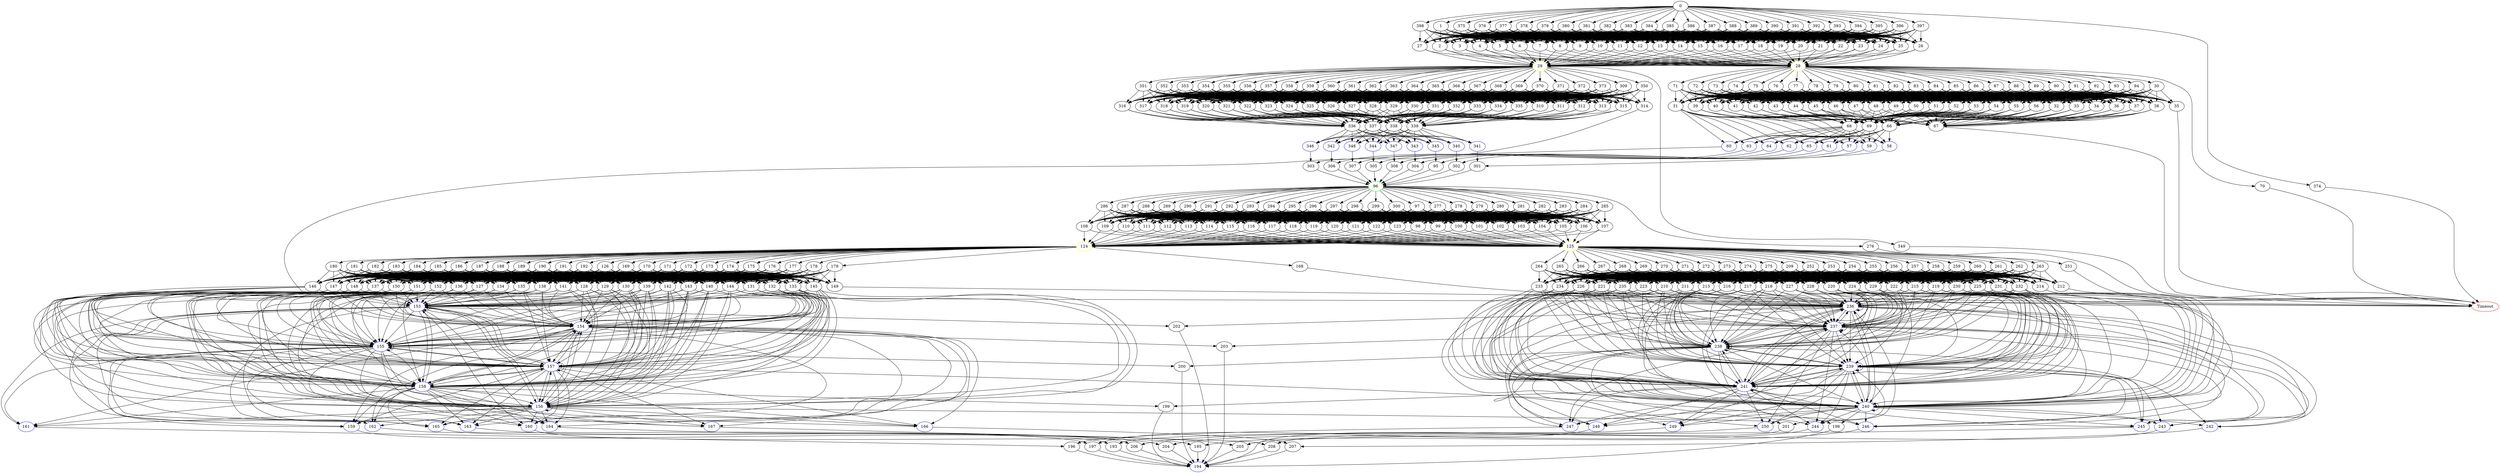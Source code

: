 digraph G {
	0 -> 1;
	0 -> 374;
	0 -> 375;
	0 -> 376;
	0 -> 377;
	0 -> 378;
	0 -> 379;
	0 -> 380;
	0 -> 381;
	0 -> 382;
	0 -> 383;
	0 -> 384;
	0 -> 385;
	0 -> 386;
	0 -> 387;
	0 -> 388;
	0 -> 389;
	0 -> 390;
	0 -> 391;
	0 -> 392;
	0 -> 393;
	0 -> 394;
	0 -> 395;
	0 -> 396;
	0 -> 397;
	0 -> 398;
	1 -> 2;
	1 -> 3;
	1 -> 4;
	1 -> 5;
	1 -> 6;
	1 -> 7;
	1 -> 8;
	1 -> 9;
	1 -> 10;
	1 -> 11;
	1 -> 12;
	1 -> 13;
	1 -> 14;
	1 -> 15;
	1 -> 16;
	1 -> 17;
	1 -> 18;
	1 -> 19;
	1 -> 20;
	1 -> 21;
	1 -> 22;
	1 -> 23;
	1 -> 24;
	1 -> 25;
	1 -> 26;
	1 -> 27;
	2 -> "28";
28 [color=yellow];
	2 -> "29";
29 [color=yellow];
	3 -> "28";
28 [color=yellow];
	3 -> "29";
29 [color=yellow];
	4 -> "28";
28 [color=yellow];
	4 -> "29";
29 [color=yellow];
	5 -> "28";
28 [color=yellow];
	5 -> "29";
29 [color=yellow];
	6 -> "28";
28 [color=yellow];
	6 -> "29";
29 [color=yellow];
	7 -> "28";
28 [color=yellow];
	7 -> "29";
29 [color=yellow];
	8 -> "28";
28 [color=yellow];
	8 -> "29";
29 [color=yellow];
	9 -> "28";
28 [color=yellow];
	9 -> "29";
29 [color=yellow];
	10 -> "28";
28 [color=yellow];
	10 -> "29";
29 [color=yellow];
	11 -> "28";
28 [color=yellow];
	11 -> "29";
29 [color=yellow];
	12 -> "28";
28 [color=yellow];
	12 -> "29";
29 [color=yellow];
	13 -> "28";
28 [color=yellow];
	13 -> "29";
29 [color=yellow];
	14 -> "28";
28 [color=yellow];
	14 -> "29";
29 [color=yellow];
	15 -> "28";
28 [color=yellow];
	15 -> "29";
29 [color=yellow];
	16 -> "28";
28 [color=yellow];
	16 -> "29";
29 [color=yellow];
	17 -> "28";
28 [color=yellow];
	17 -> "29";
29 [color=yellow];
	18 -> "28";
28 [color=yellow];
	18 -> "29";
29 [color=yellow];
	19 -> "28";
28 [color=yellow];
	19 -> "29";
29 [color=yellow];
	20 -> "28";
28 [color=yellow];
	20 -> "29";
29 [color=yellow];
	21 -> "28";
28 [color=yellow];
	21 -> "29";
29 [color=yellow];
	22 -> "28";
28 [color=yellow];
	22 -> "29";
29 [color=yellow];
	23 -> "28";
28 [color=yellow];
	23 -> "29";
29 [color=yellow];
	24 -> "28";
28 [color=yellow];
	24 -> "29";
29 [color=yellow];
	25 -> "28";
28 [color=yellow];
	25 -> "29";
29 [color=yellow];
	26 -> "28";
28 [color=yellow];
	26 -> "29";
29 [color=yellow];
	27 -> "28";
28 [color=yellow];
	27 -> "29";
29 [color=yellow];
	28 -> 30;
	28 -> 70;
	28 -> 71;
	28 -> 72;
	28 -> 73;
	28 -> 74;
	28 -> 75;
	28 -> 76;
	28 -> 77;
	28 -> 78;
	28 -> 79;
	28 -> 80;
	28 -> 81;
	28 -> 82;
	28 -> 83;
	28 -> 84;
	28 -> 85;
	28 -> 86;
	28 -> 87;
	28 -> 88;
	28 -> 89;
	28 -> 90;
	28 -> 91;
	28 -> 92;
	28 -> 93;
	28 -> 94;
	29 -> 309;
	29 -> 349;
	29 -> 350;
	29 -> 351;
	29 -> 352;
	29 -> 353;
	29 -> 354;
	29 -> 355;
	29 -> 356;
	29 -> 357;
	29 -> 358;
	29 -> 359;
	29 -> 360;
	29 -> 361;
	29 -> 362;
	29 -> 363;
	29 -> 364;
	29 -> 365;
	29 -> 366;
	29 -> 367;
	29 -> 368;
	29 -> 369;
	29 -> 370;
	29 -> 371;
	29 -> 372;
	29 -> 373;
	30 -> 31;
	30 -> 32;
	30 -> 33;
	30 -> 34;
	30 -> 35;
	30 -> 36;
	30 -> 37;
	30 -> 38;
	30 -> 39;
	30 -> 40;
	30 -> 41;
	30 -> 42;
	30 -> 43;
	30 -> 44;
	30 -> 45;
	30 -> 46;
	30 -> 47;
	30 -> 48;
	30 -> 49;
	30 -> 50;
	30 -> 51;
	30 -> 52;
	30 -> 53;
	30 -> 54;
	30 -> 55;
	30 -> 56;
	31 -> "57";
57 [color=blue];
	31 -> "58";
58 [color=blue];
	31 -> "59";
59 [color=blue];
	31 -> "60";
60 [color=blue];
	31 -> "61";
61 [color=blue];
	31 -> "62";
62 [color=blue];
	31 -> "63";
63 [color=blue];
	31 -> "64";
64 [color=blue];
	31 -> "65";
65 [color=blue];
	32 -> 66;
	32 -> 67;
	32 -> 68;
	32 -> 69;
	33 -> 66;
	33 -> 67;
	33 -> 68;
	33 -> 69;
	34 -> 66;
	34 -> 67;
	34 -> 68;
	34 -> 69;
	35 -> "Timeout";
Timeout [color=red];
	36 -> 66;
	36 -> 67;
	36 -> 68;
	36 -> 69;
	37 -> 66;
	37 -> 67;
	37 -> 68;
	37 -> 69;
	38 -> 66;
	38 -> 67;
	38 -> 68;
	38 -> 69;
	39 -> 66;
	39 -> 67;
	39 -> 68;
	39 -> 69;
	40 -> 66;
	40 -> 67;
	40 -> 68;
	40 -> 69;
	41 -> 66;
	41 -> 67;
	41 -> 68;
	41 -> 69;
	42 -> 66;
	42 -> 67;
	42 -> 68;
	42 -> 69;
	43 -> 66;
	43 -> 67;
	43 -> 68;
	43 -> 69;
	44 -> 66;
	44 -> 67;
	44 -> 68;
	44 -> 69;
	45 -> 66;
	45 -> 67;
	45 -> 68;
	45 -> 69;
	46 -> 66;
	46 -> 67;
	46 -> 68;
	46 -> 69;
	47 -> 66;
	47 -> 67;
	47 -> 68;
	47 -> 69;
	48 -> 66;
	48 -> 67;
	48 -> 68;
	48 -> 69;
	49 -> 66;
	49 -> 67;
	49 -> 68;
	49 -> 69;
	50 -> 66;
	50 -> 67;
	50 -> 68;
	50 -> 69;
	51 -> 66;
	51 -> 67;
	51 -> 68;
	51 -> 69;
	52 -> 66;
	52 -> 67;
	52 -> 68;
	52 -> 69;
	53 -> 66;
	53 -> 67;
	53 -> 68;
	53 -> 69;
	54 -> 66;
	54 -> 67;
	54 -> 68;
	54 -> 69;
	55 -> 66;
	55 -> 67;
	55 -> 68;
	55 -> 69;
	56 -> 66;
	56 -> 67;
	56 -> 68;
	56 -> 69;
	57 -> 95;
	58 -> 301;
	59 -> 302;
	60 -> 303;
	61 -> 304;
	62 -> 305;
	63 -> 306;
	64 -> 307;
	65 -> 308;
	66 -> "57";
57 [color=blue];
	66 -> "58";
58 [color=blue];
	66 -> "59";
59 [color=blue];
	66 -> "60";
60 [color=blue];
	66 -> "61";
61 [color=blue];
	66 -> "62";
62 [color=blue];
	66 -> "63";
63 [color=blue];
	66 -> "64";
64 [color=blue];
	66 -> "65";
65 [color=blue];
	67 -> "Timeout";
Timeout [color=red];
	68 -> "57";
57 [color=blue];
	68 -> "58";
58 [color=blue];
	68 -> "59";
59 [color=blue];
	68 -> "60";
60 [color=blue];
	68 -> "61";
61 [color=blue];
	68 -> "62";
62 [color=blue];
	68 -> "63";
63 [color=blue];
	68 -> "64";
64 [color=blue];
	68 -> "65";
65 [color=blue];
	69 -> "57";
57 [color=blue];
	69 -> "58";
58 [color=blue];
	69 -> "59";
59 [color=blue];
	69 -> "60";
60 [color=blue];
	69 -> "61";
61 [color=blue];
	69 -> "62";
62 [color=blue];
	69 -> "63";
63 [color=blue];
	69 -> "64";
64 [color=blue];
	69 -> "65";
65 [color=blue];
	70 -> "Timeout";
Timeout [color=red];
	71 -> 31;
	71 -> 32;
	71 -> 33;
	71 -> 34;
	71 -> 35;
	71 -> 36;
	71 -> 37;
	71 -> 38;
	71 -> 39;
	71 -> 40;
	71 -> 41;
	71 -> 42;
	71 -> 43;
	71 -> 44;
	71 -> 45;
	71 -> 46;
	71 -> 47;
	71 -> 48;
	71 -> 49;
	71 -> 50;
	71 -> 51;
	71 -> 52;
	71 -> 53;
	71 -> 54;
	71 -> 55;
	71 -> 56;
	72 -> 31;
	72 -> 32;
	72 -> 33;
	72 -> 34;
	72 -> 35;
	72 -> 36;
	72 -> 37;
	72 -> 38;
	72 -> 39;
	72 -> 40;
	72 -> 41;
	72 -> 42;
	72 -> 43;
	72 -> 44;
	72 -> 45;
	72 -> 46;
	72 -> 47;
	72 -> 48;
	72 -> 49;
	72 -> 50;
	72 -> 51;
	72 -> 52;
	72 -> 53;
	72 -> 54;
	72 -> 55;
	72 -> 56;
	73 -> 31;
	73 -> 32;
	73 -> 33;
	73 -> 34;
	73 -> 35;
	73 -> 36;
	73 -> 37;
	73 -> 38;
	73 -> 39;
	73 -> 40;
	73 -> 41;
	73 -> 42;
	73 -> 43;
	73 -> 44;
	73 -> 45;
	73 -> 46;
	73 -> 47;
	73 -> 48;
	73 -> 49;
	73 -> 50;
	73 -> 51;
	73 -> 52;
	73 -> 53;
	73 -> 54;
	73 -> 55;
	73 -> 56;
	74 -> 31;
	74 -> 32;
	74 -> 33;
	74 -> 34;
	74 -> 35;
	74 -> 36;
	74 -> 37;
	74 -> 38;
	74 -> 39;
	74 -> 40;
	74 -> 41;
	74 -> 42;
	74 -> 43;
	74 -> 44;
	74 -> 45;
	74 -> 46;
	74 -> 47;
	74 -> 48;
	74 -> 49;
	74 -> 50;
	74 -> 51;
	74 -> 52;
	74 -> 53;
	74 -> 54;
	74 -> 55;
	74 -> 56;
	75 -> 31;
	75 -> 32;
	75 -> 33;
	75 -> 34;
	75 -> 35;
	75 -> 36;
	75 -> 37;
	75 -> 38;
	75 -> 39;
	75 -> 40;
	75 -> 41;
	75 -> 42;
	75 -> 43;
	75 -> 44;
	75 -> 45;
	75 -> 46;
	75 -> 47;
	75 -> 48;
	75 -> 49;
	75 -> 50;
	75 -> 51;
	75 -> 52;
	75 -> 53;
	75 -> 54;
	75 -> 55;
	75 -> 56;
	76 -> 31;
	76 -> 32;
	76 -> 33;
	76 -> 34;
	76 -> 35;
	76 -> 36;
	76 -> 37;
	76 -> 38;
	76 -> 39;
	76 -> 40;
	76 -> 41;
	76 -> 42;
	76 -> 43;
	76 -> 44;
	76 -> 45;
	76 -> 46;
	76 -> 47;
	76 -> 48;
	76 -> 49;
	76 -> 50;
	76 -> 51;
	76 -> 52;
	76 -> 53;
	76 -> 54;
	76 -> 55;
	76 -> 56;
	77 -> 31;
	77 -> 32;
	77 -> 33;
	77 -> 34;
	77 -> 35;
	77 -> 36;
	77 -> 37;
	77 -> 38;
	77 -> 39;
	77 -> 40;
	77 -> 41;
	77 -> 42;
	77 -> 43;
	77 -> 44;
	77 -> 45;
	77 -> 46;
	77 -> 47;
	77 -> 48;
	77 -> 49;
	77 -> 50;
	77 -> 51;
	77 -> 52;
	77 -> 53;
	77 -> 54;
	77 -> 55;
	77 -> 56;
	78 -> 31;
	78 -> 32;
	78 -> 33;
	78 -> 34;
	78 -> 35;
	78 -> 36;
	78 -> 37;
	78 -> 38;
	78 -> 39;
	78 -> 40;
	78 -> 41;
	78 -> 42;
	78 -> 43;
	78 -> 44;
	78 -> 45;
	78 -> 46;
	78 -> 47;
	78 -> 48;
	78 -> 49;
	78 -> 50;
	78 -> 51;
	78 -> 52;
	78 -> 53;
	78 -> 54;
	78 -> 55;
	78 -> 56;
	79 -> 31;
	79 -> 32;
	79 -> 33;
	79 -> 34;
	79 -> 35;
	79 -> 36;
	79 -> 37;
	79 -> 38;
	79 -> 39;
	79 -> 40;
	79 -> 41;
	79 -> 42;
	79 -> 43;
	79 -> 44;
	79 -> 45;
	79 -> 46;
	79 -> 47;
	79 -> 48;
	79 -> 49;
	79 -> 50;
	79 -> 51;
	79 -> 52;
	79 -> 53;
	79 -> 54;
	79 -> 55;
	79 -> 56;
	80 -> 31;
	80 -> 32;
	80 -> 33;
	80 -> 34;
	80 -> 35;
	80 -> 36;
	80 -> 37;
	80 -> 38;
	80 -> 39;
	80 -> 40;
	80 -> 41;
	80 -> 42;
	80 -> 43;
	80 -> 44;
	80 -> 45;
	80 -> 46;
	80 -> 47;
	80 -> 48;
	80 -> 49;
	80 -> 50;
	80 -> 51;
	80 -> 52;
	80 -> 53;
	80 -> 54;
	80 -> 55;
	80 -> 56;
	81 -> 31;
	81 -> 32;
	81 -> 33;
	81 -> 34;
	81 -> 35;
	81 -> 36;
	81 -> 37;
	81 -> 38;
	81 -> 39;
	81 -> 40;
	81 -> 41;
	81 -> 42;
	81 -> 43;
	81 -> 44;
	81 -> 45;
	81 -> 46;
	81 -> 47;
	81 -> 48;
	81 -> 49;
	81 -> 50;
	81 -> 51;
	81 -> 52;
	81 -> 53;
	81 -> 54;
	81 -> 55;
	81 -> 56;
	82 -> 31;
	82 -> 32;
	82 -> 33;
	82 -> 34;
	82 -> 35;
	82 -> 36;
	82 -> 37;
	82 -> 38;
	82 -> 39;
	82 -> 40;
	82 -> 41;
	82 -> 42;
	82 -> 43;
	82 -> 44;
	82 -> 45;
	82 -> 46;
	82 -> 47;
	82 -> 48;
	82 -> 49;
	82 -> 50;
	82 -> 51;
	82 -> 52;
	82 -> 53;
	82 -> 54;
	82 -> 55;
	82 -> 56;
	83 -> 31;
	83 -> 32;
	83 -> 33;
	83 -> 34;
	83 -> 35;
	83 -> 36;
	83 -> 37;
	83 -> 38;
	83 -> 39;
	83 -> 40;
	83 -> 41;
	83 -> 42;
	83 -> 43;
	83 -> 44;
	83 -> 45;
	83 -> 46;
	83 -> 47;
	83 -> 48;
	83 -> 49;
	83 -> 50;
	83 -> 51;
	83 -> 52;
	83 -> 53;
	83 -> 54;
	83 -> 55;
	83 -> 56;
	84 -> 31;
	84 -> 32;
	84 -> 33;
	84 -> 34;
	84 -> 35;
	84 -> 36;
	84 -> 37;
	84 -> 38;
	84 -> 39;
	84 -> 40;
	84 -> 41;
	84 -> 42;
	84 -> 43;
	84 -> 44;
	84 -> 45;
	84 -> 46;
	84 -> 47;
	84 -> 48;
	84 -> 49;
	84 -> 50;
	84 -> 51;
	84 -> 52;
	84 -> 53;
	84 -> 54;
	84 -> 55;
	84 -> 56;
	85 -> 31;
	85 -> 32;
	85 -> 33;
	85 -> 34;
	85 -> 35;
	85 -> 36;
	85 -> 37;
	85 -> 38;
	85 -> 39;
	85 -> 40;
	85 -> 41;
	85 -> 42;
	85 -> 43;
	85 -> 44;
	85 -> 45;
	85 -> 46;
	85 -> 47;
	85 -> 48;
	85 -> 49;
	85 -> 50;
	85 -> 51;
	85 -> 52;
	85 -> 53;
	85 -> 54;
	85 -> 55;
	85 -> 56;
	86 -> 31;
	86 -> 32;
	86 -> 33;
	86 -> 34;
	86 -> 35;
	86 -> 36;
	86 -> 37;
	86 -> 38;
	86 -> 39;
	86 -> 40;
	86 -> 41;
	86 -> 42;
	86 -> 43;
	86 -> 44;
	86 -> 45;
	86 -> 46;
	86 -> 47;
	86 -> 48;
	86 -> 49;
	86 -> 50;
	86 -> 51;
	86 -> 52;
	86 -> 53;
	86 -> 54;
	86 -> 55;
	86 -> 56;
	87 -> 31;
	87 -> 32;
	87 -> 33;
	87 -> 34;
	87 -> 35;
	87 -> 36;
	87 -> 37;
	87 -> 38;
	87 -> 39;
	87 -> 40;
	87 -> 41;
	87 -> 42;
	87 -> 43;
	87 -> 44;
	87 -> 45;
	87 -> 46;
	87 -> 47;
	87 -> 48;
	87 -> 49;
	87 -> 50;
	87 -> 51;
	87 -> 52;
	87 -> 53;
	87 -> 54;
	87 -> 55;
	87 -> 56;
	88 -> 31;
	88 -> 32;
	88 -> 33;
	88 -> 34;
	88 -> 35;
	88 -> 36;
	88 -> 37;
	88 -> 38;
	88 -> 39;
	88 -> 40;
	88 -> 41;
	88 -> 42;
	88 -> 43;
	88 -> 44;
	88 -> 45;
	88 -> 46;
	88 -> 47;
	88 -> 48;
	88 -> 49;
	88 -> 50;
	88 -> 51;
	88 -> 52;
	88 -> 53;
	88 -> 54;
	88 -> 55;
	88 -> 56;
	89 -> 31;
	89 -> 32;
	89 -> 33;
	89 -> 34;
	89 -> 35;
	89 -> 36;
	89 -> 37;
	89 -> 38;
	89 -> 39;
	89 -> 40;
	89 -> 41;
	89 -> 42;
	89 -> 43;
	89 -> 44;
	89 -> 45;
	89 -> 46;
	89 -> 47;
	89 -> 48;
	89 -> 49;
	89 -> 50;
	89 -> 51;
	89 -> 52;
	89 -> 53;
	89 -> 54;
	89 -> 55;
	89 -> 56;
	90 -> 31;
	90 -> 32;
	90 -> 33;
	90 -> 34;
	90 -> 35;
	90 -> 36;
	90 -> 37;
	90 -> 38;
	90 -> 39;
	90 -> 40;
	90 -> 41;
	90 -> 42;
	90 -> 43;
	90 -> 44;
	90 -> 45;
	90 -> 46;
	90 -> 47;
	90 -> 48;
	90 -> 49;
	90 -> 50;
	90 -> 51;
	90 -> 52;
	90 -> 53;
	90 -> 54;
	90 -> 55;
	90 -> 56;
	91 -> 31;
	91 -> 32;
	91 -> 33;
	91 -> 34;
	91 -> 35;
	91 -> 36;
	91 -> 37;
	91 -> 38;
	91 -> 39;
	91 -> 40;
	91 -> 41;
	91 -> 42;
	91 -> 43;
	91 -> 44;
	91 -> 45;
	91 -> 46;
	91 -> 47;
	91 -> 48;
	91 -> 49;
	91 -> 50;
	91 -> 51;
	91 -> 52;
	91 -> 53;
	91 -> 54;
	91 -> 55;
	91 -> 56;
	92 -> 31;
	92 -> 32;
	92 -> 33;
	92 -> 34;
	92 -> 35;
	92 -> 36;
	92 -> 37;
	92 -> 38;
	92 -> 39;
	92 -> 40;
	92 -> 41;
	92 -> 42;
	92 -> 43;
	92 -> 44;
	92 -> 45;
	92 -> 46;
	92 -> 47;
	92 -> 48;
	92 -> 49;
	92 -> 50;
	92 -> 51;
	92 -> 52;
	92 -> 53;
	92 -> 54;
	92 -> 55;
	92 -> 56;
	93 -> 31;
	93 -> 32;
	93 -> 33;
	93 -> 34;
	93 -> 35;
	93 -> 36;
	93 -> 37;
	93 -> 38;
	93 -> 39;
	93 -> 40;
	93 -> 41;
	93 -> 42;
	93 -> 43;
	93 -> 44;
	93 -> 45;
	93 -> 46;
	93 -> 47;
	93 -> 48;
	93 -> 49;
	93 -> 50;
	93 -> 51;
	93 -> 52;
	93 -> 53;
	93 -> 54;
	93 -> 55;
	93 -> 56;
	94 -> 31;
	94 -> 32;
	94 -> 33;
	94 -> 34;
	94 -> 35;
	94 -> 36;
	94 -> 37;
	94 -> 38;
	94 -> 39;
	94 -> 40;
	94 -> 41;
	94 -> 42;
	94 -> 43;
	94 -> 44;
	94 -> 45;
	94 -> 46;
	94 -> 47;
	94 -> 48;
	94 -> 49;
	94 -> 50;
	94 -> 51;
	94 -> 52;
	94 -> 53;
	94 -> 54;
	94 -> 55;
	94 -> 56;
	95 -> "96";
96 [color=green];
	96 -> 97;
	96 -> 276;
	96 -> 277;
	96 -> 278;
	96 -> 279;
	96 -> 280;
	96 -> 281;
	96 -> 282;
	96 -> 283;
	96 -> 284;
	96 -> 285;
	96 -> 286;
	96 -> 287;
	96 -> 288;
	96 -> 289;
	96 -> 290;
	96 -> 291;
	96 -> 292;
	96 -> 293;
	96 -> 294;
	96 -> 295;
	96 -> 296;
	96 -> 297;
	96 -> 298;
	96 -> 299;
	96 -> 300;
	97 -> 98;
	97 -> 99;
	97 -> 100;
	97 -> 101;
	97 -> 102;
	97 -> 103;
	97 -> 104;
	97 -> 105;
	97 -> 106;
	97 -> 107;
	97 -> 108;
	97 -> 109;
	97 -> 110;
	97 -> 111;
	97 -> 112;
	97 -> 113;
	97 -> 114;
	97 -> 115;
	97 -> 116;
	97 -> 117;
	97 -> 118;
	97 -> 119;
	97 -> 120;
	97 -> 121;
	97 -> 122;
	97 -> 123;
	98 -> "124";
124 [color=yellow];
	98 -> "125";
125 [color=yellow];
	99 -> "124";
124 [color=yellow];
	99 -> "125";
125 [color=yellow];
	100 -> "124";
124 [color=yellow];
	100 -> "125";
125 [color=yellow];
	101 -> "124";
124 [color=yellow];
	101 -> "125";
125 [color=yellow];
	102 -> "124";
124 [color=yellow];
	102 -> "125";
125 [color=yellow];
	103 -> "124";
124 [color=yellow];
	103 -> "125";
125 [color=yellow];
	104 -> "124";
124 [color=yellow];
	104 -> "125";
125 [color=yellow];
	105 -> "124";
124 [color=yellow];
	105 -> "125";
125 [color=yellow];
	106 -> "124";
124 [color=yellow];
	106 -> "125";
125 [color=yellow];
	107 -> "124";
124 [color=yellow];
	107 -> "125";
125 [color=yellow];
	108 -> "124";
124 [color=yellow];
	108 -> "125";
125 [color=yellow];
	109 -> "124";
124 [color=yellow];
	109 -> "125";
125 [color=yellow];
	110 -> "124";
124 [color=yellow];
	110 -> "125";
125 [color=yellow];
	111 -> "124";
124 [color=yellow];
	111 -> "125";
125 [color=yellow];
	112 -> "124";
124 [color=yellow];
	112 -> "125";
125 [color=yellow];
	113 -> "124";
124 [color=yellow];
	113 -> "125";
125 [color=yellow];
	114 -> "124";
124 [color=yellow];
	114 -> "125";
125 [color=yellow];
	115 -> "124";
124 [color=yellow];
	115 -> "125";
125 [color=yellow];
	116 -> "124";
124 [color=yellow];
	116 -> "125";
125 [color=yellow];
	117 -> "124";
124 [color=yellow];
	117 -> "125";
125 [color=yellow];
	118 -> "124";
124 [color=yellow];
	118 -> "125";
125 [color=yellow];
	119 -> "124";
124 [color=yellow];
	119 -> "125";
125 [color=yellow];
	120 -> "124";
124 [color=yellow];
	120 -> "125";
125 [color=yellow];
	121 -> "124";
124 [color=yellow];
	121 -> "125";
125 [color=yellow];
	122 -> "124";
124 [color=yellow];
	122 -> "125";
125 [color=yellow];
	123 -> "124";
124 [color=yellow];
	123 -> "125";
125 [color=yellow];
	124 -> 126;
	124 -> 168;
	124 -> 169;
	124 -> 170;
	124 -> 171;
	124 -> 172;
	124 -> 173;
	124 -> 174;
	124 -> 175;
	124 -> 176;
	124 -> 177;
	124 -> 178;
	124 -> 179;
	124 -> 180;
	124 -> 181;
	124 -> 182;
	124 -> 183;
	124 -> 184;
	124 -> 185;
	124 -> 186;
	124 -> 187;
	124 -> 188;
	124 -> 189;
	124 -> 190;
	124 -> 191;
	124 -> 192;
	125 -> 209;
	125 -> 251;
	125 -> 252;
	125 -> 253;
	125 -> 254;
	125 -> 255;
	125 -> 256;
	125 -> 257;
	125 -> 258;
	125 -> 259;
	125 -> 260;
	125 -> 261;
	125 -> 262;
	125 -> 263;
	125 -> 264;
	125 -> 265;
	125 -> 266;
	125 -> 267;
	125 -> 268;
	125 -> 269;
	125 -> 270;
	125 -> 271;
	125 -> 272;
	125 -> 273;
	125 -> 274;
	125 -> 275;
	126 -> 127;
	126 -> 128;
	126 -> 129;
	126 -> 130;
	126 -> 131;
	126 -> 132;
	126 -> 133;
	126 -> 134;
	126 -> 135;
	126 -> 136;
	126 -> 137;
	126 -> 138;
	126 -> 139;
	126 -> 140;
	126 -> 141;
	126 -> 142;
	126 -> 143;
	126 -> 144;
	126 -> 145;
	126 -> 146;
	126 -> 147;
	126 -> 148;
	126 -> 149;
	126 -> 150;
	126 -> 151;
	126 -> 152;
	127 -> "153";
153 [color=blue];
	127 -> "154";
154 [color=blue];
	127 -> "155";
155 [color=blue];
	127 -> "156";
156 [color=blue];
	127 -> "157";
157 [color=blue];
	127 -> "158";
158 [color=blue];
	128 -> "153";
153 [color=blue];
	128 -> "154";
154 [color=blue];
	128 -> "155";
155 [color=blue];
	128 -> "156";
156 [color=blue];
	128 -> "157";
157 [color=blue];
	128 -> "158";
158 [color=blue];
	129 -> "153";
153 [color=blue];
	129 -> "154";
154 [color=blue];
	129 -> "155";
155 [color=blue];
	129 -> "156";
156 [color=blue];
	129 -> "157";
157 [color=blue];
	129 -> "158";
158 [color=blue];
	130 -> "153";
153 [color=blue];
	130 -> "154";
154 [color=blue];
	130 -> "155";
155 [color=blue];
	130 -> "156";
156 [color=blue];
	130 -> "157";
157 [color=blue];
	130 -> "158";
158 [color=blue];
	131 -> "153";
153 [color=blue];
	131 -> "154";
154 [color=blue];
	131 -> "155";
155 [color=blue];
	131 -> "156";
156 [color=blue];
	131 -> "157";
157 [color=blue];
	131 -> "158";
158 [color=blue];
	132 -> "153";
153 [color=blue];
	132 -> "154";
154 [color=blue];
	132 -> "155";
155 [color=blue];
	132 -> "156";
156 [color=blue];
	132 -> "157";
157 [color=blue];
	132 -> "158";
158 [color=blue];
	133 -> "153";
153 [color=blue];
	133 -> "154";
154 [color=blue];
	133 -> "155";
155 [color=blue];
	133 -> "156";
156 [color=blue];
	133 -> "157";
157 [color=blue];
	133 -> "158";
158 [color=blue];
	134 -> "153";
153 [color=blue];
	134 -> "154";
154 [color=blue];
	134 -> "155";
155 [color=blue];
	134 -> "156";
156 [color=blue];
	134 -> "157";
157 [color=blue];
	134 -> "158";
158 [color=blue];
	135 -> "153";
153 [color=blue];
	135 -> "154";
154 [color=blue];
	135 -> "155";
155 [color=blue];
	135 -> "156";
156 [color=blue];
	135 -> "157";
157 [color=blue];
	135 -> "158";
158 [color=blue];
	136 -> "153";
153 [color=blue];
	136 -> "154";
154 [color=blue];
	136 -> "155";
155 [color=blue];
	136 -> "156";
156 [color=blue];
	136 -> "157";
157 [color=blue];
	136 -> "158";
158 [color=blue];
	137 -> "153";
153 [color=blue];
	137 -> "154";
154 [color=blue];
	137 -> "155";
155 [color=blue];
	137 -> "156";
156 [color=blue];
	137 -> "157";
157 [color=blue];
	137 -> "158";
158 [color=blue];
	138 -> "153";
153 [color=blue];
	138 -> "154";
154 [color=blue];
	138 -> "155";
155 [color=blue];
	138 -> "156";
156 [color=blue];
	138 -> "157";
157 [color=blue];
	138 -> "158";
158 [color=blue];
	139 -> "153";
153 [color=blue];
	139 -> "154";
154 [color=blue];
	139 -> "155";
155 [color=blue];
	139 -> "156";
156 [color=blue];
	139 -> "157";
157 [color=blue];
	139 -> "158";
158 [color=blue];
	140 -> "153";
153 [color=blue];
	140 -> "154";
154 [color=blue];
	140 -> "155";
155 [color=blue];
	140 -> "156";
156 [color=blue];
	140 -> "157";
157 [color=blue];
	140 -> "158";
158 [color=blue];
	141 -> "153";
153 [color=blue];
	141 -> "154";
154 [color=blue];
	141 -> "155";
155 [color=blue];
	141 -> "156";
156 [color=blue];
	141 -> "157";
157 [color=blue];
	141 -> "158";
158 [color=blue];
	142 -> "153";
153 [color=blue];
	142 -> "154";
154 [color=blue];
	142 -> "155";
155 [color=blue];
	142 -> "156";
156 [color=blue];
	142 -> "157";
157 [color=blue];
	142 -> "158";
158 [color=blue];
	143 -> "153";
153 [color=blue];
	143 -> "154";
154 [color=blue];
	143 -> "155";
155 [color=blue];
	143 -> "156";
156 [color=blue];
	143 -> "157";
157 [color=blue];
	143 -> "158";
158 [color=blue];
	144 -> "153";
153 [color=blue];
	144 -> "154";
154 [color=blue];
	144 -> "155";
155 [color=blue];
	144 -> "156";
156 [color=blue];
	144 -> "157";
157 [color=blue];
	144 -> "158";
158 [color=blue];
	145 -> "153";
153 [color=blue];
	145 -> "154";
154 [color=blue];
	145 -> "155";
155 [color=blue];
	145 -> "156";
156 [color=blue];
	145 -> "157";
157 [color=blue];
	145 -> "158";
158 [color=blue];
	146 -> "153";
153 [color=blue];
	146 -> "154";
154 [color=blue];
	146 -> "155";
155 [color=blue];
	146 -> "156";
156 [color=blue];
	146 -> "157";
157 [color=blue];
	146 -> "158";
158 [color=blue];
	147 -> "153";
153 [color=blue];
	147 -> "154";
154 [color=blue];
	147 -> "155";
155 [color=blue];
	147 -> "156";
156 [color=blue];
	147 -> "157";
157 [color=blue];
	147 -> "158";
158 [color=blue];
	148 -> "153";
153 [color=blue];
	148 -> "154";
154 [color=blue];
	148 -> "155";
155 [color=blue];
	148 -> "156";
156 [color=blue];
	148 -> "157";
157 [color=blue];
	148 -> "158";
158 [color=blue];
	149 -> "Timeout";
Timeout [color=red];
	150 -> "153";
153 [color=blue];
	150 -> "154";
154 [color=blue];
	150 -> "155";
155 [color=blue];
	150 -> "156";
156 [color=blue];
	150 -> "157";
157 [color=blue];
	150 -> "158";
158 [color=blue];
	151 -> "153";
153 [color=blue];
	151 -> "154";
154 [color=blue];
	151 -> "155";
155 [color=blue];
	151 -> "156";
156 [color=blue];
	151 -> "157";
157 [color=blue];
	151 -> "158";
158 [color=blue];
	152 -> "153";
153 [color=blue];
	152 -> "154";
154 [color=blue];
	152 -> "155";
155 [color=blue];
	152 -> "156";
156 [color=blue];
	152 -> "157";
157 [color=blue];
	152 -> "158";
158 [color=blue];
	153 -> "153";
153 [color=blue];
	153 -> "154";
154 [color=blue];
	153 -> "155";
155 [color=blue];
	153 -> "156";
156 [color=blue];
	153 -> "157";
157 [color=blue];
	153 -> "158";
158 [color=blue];
	153 -> "159";
159 [color=blue];
	153 -> "160";
160 [color=blue];
	153 -> "161";
161 [color=blue];
	153 -> "162";
162 [color=blue];
	153 -> "163";
163 [color=blue];
	153 -> "164";
164 [color=blue];
	153 -> "165";
165 [color=blue];
	153 -> 202;
	154 -> "155";
155 [color=blue];
	154 -> "156";
156 [color=blue];
	154 -> "157";
157 [color=blue];
	154 -> "158";
158 [color=blue];
	154 -> "159";
159 [color=blue];
	154 -> "160";
160 [color=blue];
	154 -> "161";
161 [color=blue];
	154 -> "162";
162 [color=blue];
	154 -> "163";
163 [color=blue];
	154 -> "164";
164 [color=blue];
	154 -> "165";
165 [color=blue];
	154 -> "166";
166 [color=blue];
	154 -> "167";
167 [color=blue];
	154 -> 203;
	155 -> "154";
154 [color=blue];
	155 -> "155";
155 [color=blue];
	155 -> "157";
157 [color=blue];
	155 -> "158";
158 [color=blue];
	155 -> "159";
159 [color=blue];
	155 -> "160";
160 [color=blue];
	155 -> "161";
161 [color=blue];
	155 -> "162";
162 [color=blue];
	155 -> "163";
163 [color=blue];
	155 -> "164";
164 [color=blue];
	155 -> "165";
165 [color=blue];
	155 -> "166";
166 [color=blue];
	155 -> "167";
167 [color=blue];
	155 -> 200;
	156 -> "153";
153 [color=blue];
	156 -> "154";
154 [color=blue];
	156 -> "156";
156 [color=blue];
	156 -> "157";
157 [color=blue];
	156 -> "159";
159 [color=blue];
	156 -> "160";
160 [color=blue];
	156 -> "161";
161 [color=blue];
	156 -> "162";
162 [color=blue];
	156 -> "163";
163 [color=blue];
	156 -> "164";
164 [color=blue];
	156 -> "165";
165 [color=blue];
	156 -> "166";
166 [color=blue];
	156 -> "167";
167 [color=blue];
	156 -> 201;
	157 -> "153";
153 [color=blue];
	157 -> "154";
154 [color=blue];
	157 -> "155";
155 [color=blue];
	157 -> "156";
156 [color=blue];
	157 -> "157";
157 [color=blue];
	157 -> "158";
158 [color=blue];
	157 -> "159";
159 [color=blue];
	157 -> "160";
160 [color=blue];
	157 -> "163";
163 [color=blue];
	157 -> "164";
164 [color=blue];
	157 -> "165";
165 [color=blue];
	157 -> "166";
166 [color=blue];
	157 -> "167";
167 [color=blue];
	157 -> 198;
	158 -> "153";
153 [color=blue];
	158 -> "154";
154 [color=blue];
	158 -> "156";
156 [color=blue];
	158 -> "157";
157 [color=blue];
	158 -> "159";
159 [color=blue];
	158 -> "160";
160 [color=blue];
	158 -> "161";
161 [color=blue];
	158 -> "162";
162 [color=blue];
	158 -> "163";
163 [color=blue];
	158 -> "164";
164 [color=blue];
	158 -> "165";
165 [color=blue];
	158 -> "166";
166 [color=blue];
	158 -> "167";
167 [color=blue];
	158 -> 199;
	159 -> 193;
	160 -> 195;
	161 -> 196;
	162 -> 197;
	163 -> 204;
	164 -> 205;
	165 -> 206;
	166 -> 207;
	167 -> 208;
	168 -> "Timeout";
Timeout [color=red];
	169 -> 127;
	169 -> 128;
	169 -> 129;
	169 -> 130;
	169 -> 131;
	169 -> 132;
	169 -> 133;
	169 -> 134;
	169 -> 135;
	169 -> 136;
	169 -> 137;
	169 -> 138;
	169 -> 139;
	169 -> 140;
	169 -> 141;
	169 -> 142;
	169 -> 143;
	169 -> 144;
	169 -> 145;
	169 -> 146;
	169 -> 147;
	169 -> 148;
	169 -> 149;
	169 -> 150;
	169 -> 151;
	169 -> 152;
	170 -> 127;
	170 -> 128;
	170 -> 129;
	170 -> 130;
	170 -> 131;
	170 -> 132;
	170 -> 133;
	170 -> 134;
	170 -> 135;
	170 -> 136;
	170 -> 137;
	170 -> 138;
	170 -> 139;
	170 -> 140;
	170 -> 141;
	170 -> 142;
	170 -> 143;
	170 -> 144;
	170 -> 145;
	170 -> 146;
	170 -> 147;
	170 -> 148;
	170 -> 149;
	170 -> 150;
	170 -> 151;
	170 -> 152;
	171 -> 127;
	171 -> 128;
	171 -> 129;
	171 -> 130;
	171 -> 131;
	171 -> 132;
	171 -> 133;
	171 -> 134;
	171 -> 135;
	171 -> 136;
	171 -> 137;
	171 -> 138;
	171 -> 139;
	171 -> 140;
	171 -> 141;
	171 -> 142;
	171 -> 143;
	171 -> 144;
	171 -> 145;
	171 -> 146;
	171 -> 147;
	171 -> 148;
	171 -> 149;
	171 -> 150;
	171 -> 151;
	171 -> 152;
	172 -> 127;
	172 -> 128;
	172 -> 129;
	172 -> 130;
	172 -> 131;
	172 -> 132;
	172 -> 133;
	172 -> 134;
	172 -> 135;
	172 -> 136;
	172 -> 137;
	172 -> 138;
	172 -> 139;
	172 -> 140;
	172 -> 141;
	172 -> 142;
	172 -> 143;
	172 -> 144;
	172 -> 145;
	172 -> 146;
	172 -> 147;
	172 -> 148;
	172 -> 149;
	172 -> 150;
	172 -> 151;
	172 -> 152;
	173 -> 127;
	173 -> 128;
	173 -> 129;
	173 -> 130;
	173 -> 131;
	173 -> 132;
	173 -> 133;
	173 -> 134;
	173 -> 135;
	173 -> 136;
	173 -> 137;
	173 -> 138;
	173 -> 139;
	173 -> 140;
	173 -> 141;
	173 -> 142;
	173 -> 143;
	173 -> 144;
	173 -> 145;
	173 -> 146;
	173 -> 147;
	173 -> 148;
	173 -> 149;
	173 -> 150;
	173 -> 151;
	173 -> 152;
	174 -> 127;
	174 -> 128;
	174 -> 129;
	174 -> 130;
	174 -> 131;
	174 -> 132;
	174 -> 133;
	174 -> 134;
	174 -> 135;
	174 -> 136;
	174 -> 137;
	174 -> 138;
	174 -> 139;
	174 -> 140;
	174 -> 141;
	174 -> 142;
	174 -> 143;
	174 -> 144;
	174 -> 145;
	174 -> 146;
	174 -> 147;
	174 -> 148;
	174 -> 149;
	174 -> 150;
	174 -> 151;
	174 -> 152;
	175 -> 127;
	175 -> 128;
	175 -> 129;
	175 -> 130;
	175 -> 131;
	175 -> 132;
	175 -> 133;
	175 -> 134;
	175 -> 135;
	175 -> 136;
	175 -> 137;
	175 -> 138;
	175 -> 139;
	175 -> 140;
	175 -> 141;
	175 -> 142;
	175 -> 143;
	175 -> 144;
	175 -> 145;
	175 -> 146;
	175 -> 147;
	175 -> 148;
	175 -> 149;
	175 -> 150;
	175 -> 151;
	175 -> 152;
	176 -> 127;
	176 -> 128;
	176 -> 129;
	176 -> 130;
	176 -> 131;
	176 -> 132;
	176 -> 133;
	176 -> 134;
	176 -> 135;
	176 -> 136;
	176 -> 137;
	176 -> 138;
	176 -> 139;
	176 -> 140;
	176 -> 141;
	176 -> 142;
	176 -> 143;
	176 -> 144;
	176 -> 145;
	176 -> 146;
	176 -> 147;
	176 -> 148;
	176 -> 149;
	176 -> 150;
	176 -> 151;
	176 -> 152;
	177 -> 127;
	177 -> 128;
	177 -> 129;
	177 -> 130;
	177 -> 131;
	177 -> 132;
	177 -> 133;
	177 -> 134;
	177 -> 135;
	177 -> 136;
	177 -> 137;
	177 -> 138;
	177 -> 139;
	177 -> 140;
	177 -> 141;
	177 -> 142;
	177 -> 143;
	177 -> 144;
	177 -> 145;
	177 -> 146;
	177 -> 147;
	177 -> 148;
	177 -> 149;
	177 -> 150;
	177 -> 151;
	177 -> 152;
	178 -> 127;
	178 -> 128;
	178 -> 129;
	178 -> 130;
	178 -> 131;
	178 -> 132;
	178 -> 133;
	178 -> 134;
	178 -> 135;
	178 -> 136;
	178 -> 137;
	178 -> 138;
	178 -> 139;
	178 -> 140;
	178 -> 141;
	178 -> 142;
	178 -> 143;
	178 -> 144;
	178 -> 145;
	178 -> 146;
	178 -> 147;
	178 -> 148;
	178 -> 149;
	178 -> 150;
	178 -> 151;
	178 -> 152;
	179 -> 127;
	179 -> 128;
	179 -> 129;
	179 -> 130;
	179 -> 131;
	179 -> 132;
	179 -> 133;
	179 -> 134;
	179 -> 135;
	179 -> 136;
	179 -> 137;
	179 -> 138;
	179 -> 139;
	179 -> 140;
	179 -> 141;
	179 -> 142;
	179 -> 143;
	179 -> 144;
	179 -> 145;
	179 -> 146;
	179 -> 147;
	179 -> 148;
	179 -> 149;
	179 -> 150;
	179 -> 151;
	179 -> 152;
	180 -> 127;
	180 -> 128;
	180 -> 129;
	180 -> 130;
	180 -> 131;
	180 -> 132;
	180 -> 133;
	180 -> 134;
	180 -> 135;
	180 -> 136;
	180 -> 137;
	180 -> 138;
	180 -> 139;
	180 -> 140;
	180 -> 141;
	180 -> 142;
	180 -> 143;
	180 -> 144;
	180 -> 145;
	180 -> 146;
	180 -> 147;
	180 -> 148;
	180 -> 149;
	180 -> 150;
	180 -> 151;
	180 -> 152;
	181 -> 127;
	181 -> 128;
	181 -> 129;
	181 -> 130;
	181 -> 131;
	181 -> 132;
	181 -> 133;
	181 -> 134;
	181 -> 135;
	181 -> 136;
	181 -> 137;
	181 -> 138;
	181 -> 139;
	181 -> 140;
	181 -> 141;
	181 -> 142;
	181 -> 143;
	181 -> 144;
	181 -> 145;
	181 -> 146;
	181 -> 147;
	181 -> 148;
	181 -> 149;
	181 -> 150;
	181 -> 151;
	181 -> 152;
	182 -> 127;
	182 -> 128;
	182 -> 129;
	182 -> 130;
	182 -> 131;
	182 -> 132;
	182 -> 133;
	182 -> 134;
	182 -> 135;
	182 -> 136;
	182 -> 137;
	182 -> 138;
	182 -> 139;
	182 -> 140;
	182 -> 141;
	182 -> 142;
	182 -> 143;
	182 -> 144;
	182 -> 145;
	182 -> 146;
	182 -> 147;
	182 -> 148;
	182 -> 149;
	182 -> 150;
	182 -> 151;
	182 -> 152;
	183 -> 127;
	183 -> 128;
	183 -> 129;
	183 -> 130;
	183 -> 131;
	183 -> 132;
	183 -> 133;
	183 -> 134;
	183 -> 135;
	183 -> 136;
	183 -> 137;
	183 -> 138;
	183 -> 139;
	183 -> 140;
	183 -> 141;
	183 -> 142;
	183 -> 143;
	183 -> 144;
	183 -> 145;
	183 -> 146;
	183 -> 147;
	183 -> 148;
	183 -> 149;
	183 -> 150;
	183 -> 151;
	183 -> 152;
	184 -> 127;
	184 -> 128;
	184 -> 129;
	184 -> 130;
	184 -> 131;
	184 -> 132;
	184 -> 133;
	184 -> 134;
	184 -> 135;
	184 -> 136;
	184 -> 137;
	184 -> 138;
	184 -> 139;
	184 -> 140;
	184 -> 141;
	184 -> 142;
	184 -> 143;
	184 -> 144;
	184 -> 145;
	184 -> 146;
	184 -> 147;
	184 -> 148;
	184 -> 149;
	184 -> 150;
	184 -> 151;
	184 -> 152;
	185 -> 127;
	185 -> 128;
	185 -> 129;
	185 -> 130;
	185 -> 131;
	185 -> 132;
	185 -> 133;
	185 -> 134;
	185 -> 135;
	185 -> 136;
	185 -> 137;
	185 -> 138;
	185 -> 139;
	185 -> 140;
	185 -> 141;
	185 -> 142;
	185 -> 143;
	185 -> 144;
	185 -> 145;
	185 -> 146;
	185 -> 147;
	185 -> 148;
	185 -> 149;
	185 -> 150;
	185 -> 151;
	185 -> 152;
	186 -> 127;
	186 -> 128;
	186 -> 129;
	186 -> 130;
	186 -> 131;
	186 -> 132;
	186 -> 133;
	186 -> 134;
	186 -> 135;
	186 -> 136;
	186 -> 137;
	186 -> 138;
	186 -> 139;
	186 -> 140;
	186 -> 141;
	186 -> 142;
	186 -> 143;
	186 -> 144;
	186 -> 145;
	186 -> 146;
	186 -> 147;
	186 -> 148;
	186 -> 149;
	186 -> 150;
	186 -> 151;
	186 -> 152;
	187 -> 127;
	187 -> 128;
	187 -> 129;
	187 -> 130;
	187 -> 131;
	187 -> 132;
	187 -> 133;
	187 -> 134;
	187 -> 135;
	187 -> 136;
	187 -> 137;
	187 -> 138;
	187 -> 139;
	187 -> 140;
	187 -> 141;
	187 -> 142;
	187 -> 143;
	187 -> 144;
	187 -> 145;
	187 -> 146;
	187 -> 147;
	187 -> 148;
	187 -> 149;
	187 -> 150;
	187 -> 151;
	187 -> 152;
	188 -> 127;
	188 -> 128;
	188 -> 129;
	188 -> 130;
	188 -> 131;
	188 -> 132;
	188 -> 133;
	188 -> 134;
	188 -> 135;
	188 -> 136;
	188 -> 137;
	188 -> 138;
	188 -> 139;
	188 -> 140;
	188 -> 141;
	188 -> 142;
	188 -> 143;
	188 -> 144;
	188 -> 145;
	188 -> 146;
	188 -> 147;
	188 -> 148;
	188 -> 149;
	188 -> 150;
	188 -> 151;
	188 -> 152;
	189 -> 127;
	189 -> 128;
	189 -> 129;
	189 -> 130;
	189 -> 131;
	189 -> 132;
	189 -> 133;
	189 -> 134;
	189 -> 135;
	189 -> 136;
	189 -> 137;
	189 -> 138;
	189 -> 139;
	189 -> 140;
	189 -> 141;
	189 -> 142;
	189 -> 143;
	189 -> 144;
	189 -> 145;
	189 -> 146;
	189 -> 147;
	189 -> 148;
	189 -> 149;
	189 -> 150;
	189 -> 151;
	189 -> 152;
	190 -> 127;
	190 -> 128;
	190 -> 129;
	190 -> 130;
	190 -> 131;
	190 -> 132;
	190 -> 133;
	190 -> 134;
	190 -> 135;
	190 -> 136;
	190 -> 137;
	190 -> 138;
	190 -> 139;
	190 -> 140;
	190 -> 141;
	190 -> 142;
	190 -> 143;
	190 -> 144;
	190 -> 145;
	190 -> 146;
	190 -> 147;
	190 -> 148;
	190 -> 149;
	190 -> 150;
	190 -> 151;
	190 -> 152;
	191 -> 127;
	191 -> 128;
	191 -> 129;
	191 -> 130;
	191 -> 131;
	191 -> 132;
	191 -> 133;
	191 -> 134;
	191 -> 135;
	191 -> 136;
	191 -> 137;
	191 -> 138;
	191 -> 139;
	191 -> 140;
	191 -> 141;
	191 -> 142;
	191 -> 143;
	191 -> 144;
	191 -> 145;
	191 -> 146;
	191 -> 147;
	191 -> 148;
	191 -> 149;
	191 -> 150;
	191 -> 151;
	191 -> 152;
	192 -> 127;
	192 -> 128;
	192 -> 129;
	192 -> 130;
	192 -> 131;
	192 -> 132;
	192 -> 133;
	192 -> 134;
	192 -> 135;
	192 -> 136;
	192 -> 137;
	192 -> 138;
	192 -> 139;
	192 -> 140;
	192 -> 141;
	192 -> 142;
	192 -> 143;
	192 -> 144;
	192 -> 145;
	192 -> 146;
	192 -> 147;
	192 -> 148;
	192 -> 149;
	192 -> 150;
	192 -> 151;
	192 -> 152;
	193 -> "194";
194 [color=blue];
	195 -> "194";
194 [color=blue];
	196 -> "194";
194 [color=blue];
	197 -> "194";
194 [color=blue];
	198 -> "194";
194 [color=blue];
	199 -> "194";
194 [color=blue];
	200 -> "194";
194 [color=blue];
	201 -> "194";
194 [color=blue];
	202 -> "194";
194 [color=blue];
	203 -> "194";
194 [color=blue];
	204 -> "194";
194 [color=blue];
	205 -> "194";
194 [color=blue];
	206 -> "194";
194 [color=blue];
	207 -> "194";
194 [color=blue];
	208 -> "194";
194 [color=blue];
	209 -> 210;
	209 -> 211;
	209 -> 212;
	209 -> 213;
	209 -> 214;
	209 -> 215;
	209 -> 216;
	209 -> 217;
	209 -> 218;
	209 -> 219;
	209 -> 220;
	209 -> 221;
	209 -> 222;
	209 -> 223;
	209 -> 224;
	209 -> 225;
	209 -> 226;
	209 -> 227;
	209 -> 228;
	209 -> 229;
	209 -> 230;
	209 -> 231;
	209 -> 232;
	209 -> 233;
	209 -> 234;
	209 -> 235;
	210 -> "236";
236 [color=blue];
	210 -> "237";
237 [color=blue];
	210 -> "238";
238 [color=blue];
	210 -> "239";
239 [color=blue];
	210 -> "240";
240 [color=blue];
	210 -> "241";
241 [color=blue];
	211 -> "236";
236 [color=blue];
	211 -> "237";
237 [color=blue];
	211 -> "238";
238 [color=blue];
	211 -> "239";
239 [color=blue];
	211 -> "240";
240 [color=blue];
	211 -> "241";
241 [color=blue];
	212 -> "Timeout";
Timeout [color=red];
	213 -> "236";
236 [color=blue];
	213 -> "237";
237 [color=blue];
	213 -> "238";
238 [color=blue];
	213 -> "239";
239 [color=blue];
	213 -> "240";
240 [color=blue];
	213 -> "241";
241 [color=blue];
	214 -> "Timeout";
Timeout [color=red];
	215 -> "236";
236 [color=blue];
	215 -> "237";
237 [color=blue];
	215 -> "238";
238 [color=blue];
	215 -> "239";
239 [color=blue];
	215 -> "240";
240 [color=blue];
	215 -> "241";
241 [color=blue];
	216 -> "236";
236 [color=blue];
	216 -> "237";
237 [color=blue];
	216 -> "238";
238 [color=blue];
	216 -> "239";
239 [color=blue];
	216 -> "240";
240 [color=blue];
	216 -> "241";
241 [color=blue];
	217 -> "236";
236 [color=blue];
	217 -> "237";
237 [color=blue];
	217 -> "238";
238 [color=blue];
	217 -> "239";
239 [color=blue];
	217 -> "240";
240 [color=blue];
	217 -> "241";
241 [color=blue];
	218 -> "236";
236 [color=blue];
	218 -> "237";
237 [color=blue];
	218 -> "238";
238 [color=blue];
	218 -> "239";
239 [color=blue];
	218 -> "240";
240 [color=blue];
	218 -> "241";
241 [color=blue];
	219 -> "236";
236 [color=blue];
	219 -> "237";
237 [color=blue];
	219 -> "238";
238 [color=blue];
	219 -> "239";
239 [color=blue];
	219 -> "240";
240 [color=blue];
	219 -> "241";
241 [color=blue];
	220 -> "236";
236 [color=blue];
	220 -> "237";
237 [color=blue];
	220 -> "238";
238 [color=blue];
	220 -> "239";
239 [color=blue];
	220 -> "240";
240 [color=blue];
	220 -> "241";
241 [color=blue];
	221 -> "236";
236 [color=blue];
	221 -> "237";
237 [color=blue];
	221 -> "238";
238 [color=blue];
	221 -> "239";
239 [color=blue];
	221 -> "240";
240 [color=blue];
	221 -> "241";
241 [color=blue];
	222 -> "236";
236 [color=blue];
	222 -> "237";
237 [color=blue];
	222 -> "238";
238 [color=blue];
	222 -> "239";
239 [color=blue];
	222 -> "240";
240 [color=blue];
	222 -> "241";
241 [color=blue];
	223 -> "236";
236 [color=blue];
	223 -> "237";
237 [color=blue];
	223 -> "238";
238 [color=blue];
	223 -> "239";
239 [color=blue];
	223 -> "240";
240 [color=blue];
	223 -> "241";
241 [color=blue];
	224 -> "236";
236 [color=blue];
	224 -> "237";
237 [color=blue];
	224 -> "238";
238 [color=blue];
	224 -> "239";
239 [color=blue];
	224 -> "240";
240 [color=blue];
	224 -> "241";
241 [color=blue];
	225 -> "236";
236 [color=blue];
	225 -> "237";
237 [color=blue];
	225 -> "238";
238 [color=blue];
	225 -> "239";
239 [color=blue];
	225 -> "240";
240 [color=blue];
	225 -> "241";
241 [color=blue];
	226 -> "236";
236 [color=blue];
	226 -> "237";
237 [color=blue];
	226 -> "238";
238 [color=blue];
	226 -> "239";
239 [color=blue];
	226 -> "240";
240 [color=blue];
	226 -> "241";
241 [color=blue];
	227 -> "236";
236 [color=blue];
	227 -> "237";
237 [color=blue];
	227 -> "238";
238 [color=blue];
	227 -> "239";
239 [color=blue];
	227 -> "240";
240 [color=blue];
	227 -> "241";
241 [color=blue];
	228 -> "236";
236 [color=blue];
	228 -> "237";
237 [color=blue];
	228 -> "238";
238 [color=blue];
	228 -> "239";
239 [color=blue];
	228 -> "240";
240 [color=blue];
	228 -> "241";
241 [color=blue];
	229 -> "236";
236 [color=blue];
	229 -> "237";
237 [color=blue];
	229 -> "238";
238 [color=blue];
	229 -> "239";
239 [color=blue];
	229 -> "240";
240 [color=blue];
	229 -> "241";
241 [color=blue];
	230 -> "236";
236 [color=blue];
	230 -> "237";
237 [color=blue];
	230 -> "238";
238 [color=blue];
	230 -> "239";
239 [color=blue];
	230 -> "240";
240 [color=blue];
	230 -> "241";
241 [color=blue];
	231 -> "236";
236 [color=blue];
	231 -> "237";
237 [color=blue];
	231 -> "238";
238 [color=blue];
	231 -> "239";
239 [color=blue];
	231 -> "240";
240 [color=blue];
	231 -> "241";
241 [color=blue];
	232 -> "236";
236 [color=blue];
	232 -> "237";
237 [color=blue];
	232 -> "238";
238 [color=blue];
	232 -> "239";
239 [color=blue];
	232 -> "240";
240 [color=blue];
	232 -> "241";
241 [color=blue];
	233 -> "236";
236 [color=blue];
	233 -> "237";
237 [color=blue];
	233 -> "238";
238 [color=blue];
	233 -> "239";
239 [color=blue];
	233 -> "240";
240 [color=blue];
	233 -> "241";
241 [color=blue];
	234 -> "236";
236 [color=blue];
	234 -> "237";
237 [color=blue];
	234 -> "238";
238 [color=blue];
	234 -> "239";
239 [color=blue];
	234 -> "240";
240 [color=blue];
	234 -> "241";
241 [color=blue];
	235 -> "236";
236 [color=blue];
	235 -> "237";
237 [color=blue];
	235 -> "238";
238 [color=blue];
	235 -> "239";
239 [color=blue];
	235 -> "240";
240 [color=blue];
	235 -> "241";
241 [color=blue];
	236 -> 202;
	236 -> "236";
236 [color=blue];
	236 -> "237";
237 [color=blue];
	236 -> "238";
238 [color=blue];
	236 -> "239";
239 [color=blue];
	236 -> "240";
240 [color=blue];
	236 -> "241";
241 [color=blue];
	236 -> "242";
242 [color=blue];
	236 -> "243";
243 [color=blue];
	236 -> "244";
244 [color=blue];
	236 -> "245";
245 [color=blue];
	236 -> "246";
246 [color=blue];
	236 -> "247";
247 [color=blue];
	236 -> "248";
248 [color=blue];
	237 -> 203;
	237 -> "236";
236 [color=blue];
	237 -> "237";
237 [color=blue];
	237 -> "238";
238 [color=blue];
	237 -> "239";
239 [color=blue];
	237 -> "241";
241 [color=blue];
	237 -> "242";
242 [color=blue];
	237 -> "243";
243 [color=blue];
	237 -> "244";
244 [color=blue];
	237 -> "245";
245 [color=blue];
	237 -> "246";
246 [color=blue];
	237 -> "247";
247 [color=blue];
	237 -> "249";
249 [color=blue];
	237 -> "250";
250 [color=blue];
	238 -> 200;
	238 -> "236";
236 [color=blue];
	238 -> "237";
237 [color=blue];
	238 -> "238";
238 [color=blue];
	238 -> "239";
239 [color=blue];
	238 -> "240";
240 [color=blue];
	238 -> "241";
241 [color=blue];
	238 -> "244";
244 [color=blue];
	238 -> "245";
245 [color=blue];
	238 -> "246";
246 [color=blue];
	238 -> "247";
247 [color=blue];
	238 -> "248";
248 [color=blue];
	238 -> "249";
249 [color=blue];
	238 -> "250";
250 [color=blue];
	239 -> 201;
	239 -> "238";
238 [color=blue];
	239 -> "239";
239 [color=blue];
	239 -> "240";
240 [color=blue];
	239 -> "241";
241 [color=blue];
	239 -> "242";
242 [color=blue];
	239 -> "243";
243 [color=blue];
	239 -> "244";
244 [color=blue];
	239 -> "245";
245 [color=blue];
	239 -> "246";
246 [color=blue];
	239 -> "247";
247 [color=blue];
	239 -> "248";
248 [color=blue];
	239 -> "249";
249 [color=blue];
	239 -> "250";
250 [color=blue];
	240 -> 198;
	240 -> "236";
236 [color=blue];
	240 -> "237";
237 [color=blue];
	240 -> "239";
239 [color=blue];
	240 -> "240";
240 [color=blue];
	240 -> "242";
242 [color=blue];
	240 -> "243";
243 [color=blue];
	240 -> "244";
244 [color=blue];
	240 -> "245";
245 [color=blue];
	240 -> "246";
246 [color=blue];
	240 -> "247";
247 [color=blue];
	240 -> "248";
248 [color=blue];
	240 -> "249";
249 [color=blue];
	240 -> "250";
250 [color=blue];
	241 -> 199;
	241 -> "236";
236 [color=blue];
	241 -> "237";
237 [color=blue];
	241 -> "238";
238 [color=blue];
	241 -> "239";
239 [color=blue];
	241 -> "240";
240 [color=blue];
	241 -> "241";
241 [color=blue];
	241 -> "244";
244 [color=blue];
	241 -> "245";
245 [color=blue];
	241 -> "246";
246 [color=blue];
	241 -> "247";
247 [color=blue];
	241 -> "248";
248 [color=blue];
	241 -> "249";
249 [color=blue];
	241 -> "250";
250 [color=blue];
	242 -> 207;
	243 -> 208;
	244 -> 204;
	245 -> 205;
	246 -> 195;
	247 -> 196;
	248 -> 197;
	249 -> 193;
	250 -> 206;
	251 -> "Timeout";
Timeout [color=red];
	252 -> 210;
	252 -> 211;
	252 -> 212;
	252 -> 213;
	252 -> 214;
	252 -> 215;
	252 -> 216;
	252 -> 217;
	252 -> 218;
	252 -> 219;
	252 -> 220;
	252 -> 221;
	252 -> 222;
	252 -> 223;
	252 -> 224;
	252 -> 225;
	252 -> 226;
	252 -> 227;
	252 -> 228;
	252 -> 229;
	252 -> 230;
	252 -> 231;
	252 -> 232;
	252 -> 233;
	252 -> 234;
	252 -> 235;
	253 -> 210;
	253 -> 211;
	253 -> 212;
	253 -> 213;
	253 -> 214;
	253 -> 215;
	253 -> 216;
	253 -> 217;
	253 -> 218;
	253 -> 219;
	253 -> 220;
	253 -> 221;
	253 -> 222;
	253 -> 223;
	253 -> 224;
	253 -> 225;
	253 -> 226;
	253 -> 227;
	253 -> 228;
	253 -> 229;
	253 -> 230;
	253 -> 231;
	253 -> 232;
	253 -> 233;
	253 -> 234;
	253 -> 235;
	254 -> 210;
	254 -> 211;
	254 -> 212;
	254 -> 213;
	254 -> 214;
	254 -> 215;
	254 -> 216;
	254 -> 217;
	254 -> 218;
	254 -> 219;
	254 -> 220;
	254 -> 221;
	254 -> 222;
	254 -> 223;
	254 -> 224;
	254 -> 225;
	254 -> 226;
	254 -> 227;
	254 -> 228;
	254 -> 229;
	254 -> 230;
	254 -> 231;
	254 -> 232;
	254 -> 233;
	254 -> 234;
	254 -> 235;
	255 -> 210;
	255 -> 211;
	255 -> 212;
	255 -> 213;
	255 -> 214;
	255 -> 215;
	255 -> 216;
	255 -> 217;
	255 -> 218;
	255 -> 219;
	255 -> 220;
	255 -> 221;
	255 -> 222;
	255 -> 223;
	255 -> 224;
	255 -> 225;
	255 -> 226;
	255 -> 227;
	255 -> 228;
	255 -> 229;
	255 -> 230;
	255 -> 231;
	255 -> 232;
	255 -> 233;
	255 -> 234;
	255 -> 235;
	256 -> 210;
	256 -> 211;
	256 -> 212;
	256 -> 213;
	256 -> 214;
	256 -> 215;
	256 -> 216;
	256 -> 217;
	256 -> 218;
	256 -> 219;
	256 -> 220;
	256 -> 221;
	256 -> 222;
	256 -> 223;
	256 -> 224;
	256 -> 225;
	256 -> 226;
	256 -> 227;
	256 -> 228;
	256 -> 229;
	256 -> 230;
	256 -> 231;
	256 -> 232;
	256 -> 233;
	256 -> 234;
	256 -> 235;
	257 -> 210;
	257 -> 211;
	257 -> 212;
	257 -> 213;
	257 -> 214;
	257 -> 215;
	257 -> 216;
	257 -> 217;
	257 -> 218;
	257 -> 219;
	257 -> 220;
	257 -> 221;
	257 -> 222;
	257 -> 223;
	257 -> 224;
	257 -> 225;
	257 -> 226;
	257 -> 227;
	257 -> 228;
	257 -> 229;
	257 -> 230;
	257 -> 231;
	257 -> 232;
	257 -> 233;
	257 -> 234;
	257 -> 235;
	258 -> 210;
	258 -> 211;
	258 -> 212;
	258 -> 213;
	258 -> 214;
	258 -> 215;
	258 -> 216;
	258 -> 217;
	258 -> 218;
	258 -> 219;
	258 -> 220;
	258 -> 221;
	258 -> 222;
	258 -> 223;
	258 -> 224;
	258 -> 225;
	258 -> 226;
	258 -> 227;
	258 -> 228;
	258 -> 229;
	258 -> 230;
	258 -> 231;
	258 -> 232;
	258 -> 233;
	258 -> 234;
	258 -> 235;
	259 -> 210;
	259 -> 211;
	259 -> 212;
	259 -> 213;
	259 -> 214;
	259 -> 215;
	259 -> 216;
	259 -> 217;
	259 -> 218;
	259 -> 219;
	259 -> 220;
	259 -> 221;
	259 -> 222;
	259 -> 223;
	259 -> 224;
	259 -> 225;
	259 -> 226;
	259 -> 227;
	259 -> 228;
	259 -> 229;
	259 -> 230;
	259 -> 231;
	259 -> 232;
	259 -> 233;
	259 -> 234;
	259 -> 235;
	260 -> 210;
	260 -> 211;
	260 -> 212;
	260 -> 213;
	260 -> 214;
	260 -> 215;
	260 -> 216;
	260 -> 217;
	260 -> 218;
	260 -> 219;
	260 -> 220;
	260 -> 221;
	260 -> 222;
	260 -> 223;
	260 -> 224;
	260 -> 225;
	260 -> 226;
	260 -> 227;
	260 -> 228;
	260 -> 229;
	260 -> 230;
	260 -> 231;
	260 -> 232;
	260 -> 233;
	260 -> 234;
	260 -> 235;
	261 -> 210;
	261 -> 211;
	261 -> 212;
	261 -> 213;
	261 -> 214;
	261 -> 215;
	261 -> 216;
	261 -> 217;
	261 -> 218;
	261 -> 219;
	261 -> 220;
	261 -> 221;
	261 -> 222;
	261 -> 223;
	261 -> 224;
	261 -> 225;
	261 -> 226;
	261 -> 227;
	261 -> 228;
	261 -> 229;
	261 -> 230;
	261 -> 231;
	261 -> 232;
	261 -> 233;
	261 -> 234;
	261 -> 235;
	262 -> 210;
	262 -> 211;
	262 -> 212;
	262 -> 213;
	262 -> 214;
	262 -> 215;
	262 -> 216;
	262 -> 217;
	262 -> 218;
	262 -> 219;
	262 -> 220;
	262 -> 221;
	262 -> 222;
	262 -> 223;
	262 -> 224;
	262 -> 225;
	262 -> 226;
	262 -> 227;
	262 -> 228;
	262 -> 229;
	262 -> 230;
	262 -> 231;
	262 -> 232;
	262 -> 233;
	262 -> 234;
	262 -> 235;
	263 -> 210;
	263 -> 211;
	263 -> 212;
	263 -> 213;
	263 -> 214;
	263 -> 215;
	263 -> 216;
	263 -> 217;
	263 -> 218;
	263 -> 219;
	263 -> 220;
	263 -> 221;
	263 -> 222;
	263 -> 223;
	263 -> 224;
	263 -> 225;
	263 -> 226;
	263 -> 227;
	263 -> 228;
	263 -> 229;
	263 -> 230;
	263 -> 231;
	263 -> 232;
	263 -> 233;
	263 -> 234;
	263 -> 235;
	264 -> 210;
	264 -> 211;
	264 -> 212;
	264 -> 213;
	264 -> 214;
	264 -> 215;
	264 -> 216;
	264 -> 217;
	264 -> 218;
	264 -> 219;
	264 -> 220;
	264 -> 221;
	264 -> 222;
	264 -> 223;
	264 -> 224;
	264 -> 225;
	264 -> 226;
	264 -> 227;
	264 -> 228;
	264 -> 229;
	264 -> 230;
	264 -> 231;
	264 -> 232;
	264 -> 233;
	264 -> 234;
	264 -> 235;
	265 -> 210;
	265 -> 211;
	265 -> 212;
	265 -> 213;
	265 -> 214;
	265 -> 215;
	265 -> 216;
	265 -> 217;
	265 -> 218;
	265 -> 219;
	265 -> 220;
	265 -> 221;
	265 -> 222;
	265 -> 223;
	265 -> 224;
	265 -> 225;
	265 -> 226;
	265 -> 227;
	265 -> 228;
	265 -> 229;
	265 -> 230;
	265 -> 231;
	265 -> 232;
	265 -> 233;
	265 -> 234;
	265 -> 235;
	266 -> 210;
	266 -> 211;
	266 -> 212;
	266 -> 213;
	266 -> 214;
	266 -> 215;
	266 -> 216;
	266 -> 217;
	266 -> 218;
	266 -> 219;
	266 -> 220;
	266 -> 221;
	266 -> 222;
	266 -> 223;
	266 -> 224;
	266 -> 225;
	266 -> 226;
	266 -> 227;
	266 -> 228;
	266 -> 229;
	266 -> 230;
	266 -> 231;
	266 -> 232;
	266 -> 233;
	266 -> 234;
	266 -> 235;
	267 -> 210;
	267 -> 211;
	267 -> 212;
	267 -> 213;
	267 -> 214;
	267 -> 215;
	267 -> 216;
	267 -> 217;
	267 -> 218;
	267 -> 219;
	267 -> 220;
	267 -> 221;
	267 -> 222;
	267 -> 223;
	267 -> 224;
	267 -> 225;
	267 -> 226;
	267 -> 227;
	267 -> 228;
	267 -> 229;
	267 -> 230;
	267 -> 231;
	267 -> 232;
	267 -> 233;
	267 -> 234;
	267 -> 235;
	268 -> 210;
	268 -> 211;
	268 -> 212;
	268 -> 213;
	268 -> 214;
	268 -> 215;
	268 -> 216;
	268 -> 217;
	268 -> 218;
	268 -> 219;
	268 -> 220;
	268 -> 221;
	268 -> 222;
	268 -> 223;
	268 -> 224;
	268 -> 225;
	268 -> 226;
	268 -> 227;
	268 -> 228;
	268 -> 229;
	268 -> 230;
	268 -> 231;
	268 -> 232;
	268 -> 233;
	268 -> 234;
	268 -> 235;
	269 -> 210;
	269 -> 211;
	269 -> 212;
	269 -> 213;
	269 -> 214;
	269 -> 215;
	269 -> 216;
	269 -> 217;
	269 -> 218;
	269 -> 219;
	269 -> 220;
	269 -> 221;
	269 -> 222;
	269 -> 223;
	269 -> 224;
	269 -> 225;
	269 -> 226;
	269 -> 227;
	269 -> 228;
	269 -> 229;
	269 -> 230;
	269 -> 231;
	269 -> 232;
	269 -> 233;
	269 -> 234;
	269 -> 235;
	270 -> 210;
	270 -> 211;
	270 -> 212;
	270 -> 213;
	270 -> 214;
	270 -> 215;
	270 -> 216;
	270 -> 217;
	270 -> 218;
	270 -> 219;
	270 -> 220;
	270 -> 221;
	270 -> 222;
	270 -> 223;
	270 -> 224;
	270 -> 225;
	270 -> 226;
	270 -> 227;
	270 -> 228;
	270 -> 229;
	270 -> 230;
	270 -> 231;
	270 -> 232;
	270 -> 233;
	270 -> 234;
	270 -> 235;
	271 -> 210;
	271 -> 211;
	271 -> 212;
	271 -> 213;
	271 -> 214;
	271 -> 215;
	271 -> 216;
	271 -> 217;
	271 -> 218;
	271 -> 219;
	271 -> 220;
	271 -> 221;
	271 -> 222;
	271 -> 223;
	271 -> 224;
	271 -> 225;
	271 -> 226;
	271 -> 227;
	271 -> 228;
	271 -> 229;
	271 -> 230;
	271 -> 231;
	271 -> 232;
	271 -> 233;
	271 -> 234;
	271 -> 235;
	272 -> 210;
	272 -> 211;
	272 -> 212;
	272 -> 213;
	272 -> 214;
	272 -> 215;
	272 -> 216;
	272 -> 217;
	272 -> 218;
	272 -> 219;
	272 -> 220;
	272 -> 221;
	272 -> 222;
	272 -> 223;
	272 -> 224;
	272 -> 225;
	272 -> 226;
	272 -> 227;
	272 -> 228;
	272 -> 229;
	272 -> 230;
	272 -> 231;
	272 -> 232;
	272 -> 233;
	272 -> 234;
	272 -> 235;
	273 -> 210;
	273 -> 211;
	273 -> 212;
	273 -> 213;
	273 -> 214;
	273 -> 215;
	273 -> 216;
	273 -> 217;
	273 -> 218;
	273 -> 219;
	273 -> 220;
	273 -> 221;
	273 -> 222;
	273 -> 223;
	273 -> 224;
	273 -> 225;
	273 -> 226;
	273 -> 227;
	273 -> 228;
	273 -> 229;
	273 -> 230;
	273 -> 231;
	273 -> 232;
	273 -> 233;
	273 -> 234;
	273 -> 235;
	274 -> 210;
	274 -> 211;
	274 -> 212;
	274 -> 213;
	274 -> 214;
	274 -> 215;
	274 -> 216;
	274 -> 217;
	274 -> 218;
	274 -> 219;
	274 -> 220;
	274 -> 221;
	274 -> 222;
	274 -> 223;
	274 -> 224;
	274 -> 225;
	274 -> 226;
	274 -> 227;
	274 -> 228;
	274 -> 229;
	274 -> 230;
	274 -> 231;
	274 -> 232;
	274 -> 233;
	274 -> 234;
	274 -> 235;
	275 -> 210;
	275 -> 211;
	275 -> 212;
	275 -> 213;
	275 -> 214;
	275 -> 215;
	275 -> 216;
	275 -> 217;
	275 -> 218;
	275 -> 219;
	275 -> 220;
	275 -> 221;
	275 -> 222;
	275 -> 223;
	275 -> 224;
	275 -> 225;
	275 -> 226;
	275 -> 227;
	275 -> 228;
	275 -> 229;
	275 -> 230;
	275 -> 231;
	275 -> 232;
	275 -> 233;
	275 -> 234;
	275 -> 235;
	276 -> "Timeout";
Timeout [color=red];
	277 -> 98;
	277 -> 99;
	277 -> 100;
	277 -> 101;
	277 -> 102;
	277 -> 103;
	277 -> 104;
	277 -> 105;
	277 -> 106;
	277 -> 107;
	277 -> 108;
	277 -> 109;
	277 -> 110;
	277 -> 111;
	277 -> 112;
	277 -> 113;
	277 -> 114;
	277 -> 115;
	277 -> 116;
	277 -> 117;
	277 -> 118;
	277 -> 119;
	277 -> 120;
	277 -> 121;
	277 -> 122;
	277 -> 123;
	278 -> 98;
	278 -> 99;
	278 -> 100;
	278 -> 101;
	278 -> 102;
	278 -> 103;
	278 -> 104;
	278 -> 105;
	278 -> 106;
	278 -> 107;
	278 -> 108;
	278 -> 109;
	278 -> 110;
	278 -> 111;
	278 -> 112;
	278 -> 113;
	278 -> 114;
	278 -> 115;
	278 -> 116;
	278 -> 117;
	278 -> 118;
	278 -> 119;
	278 -> 120;
	278 -> 121;
	278 -> 122;
	278 -> 123;
	279 -> 98;
	279 -> 99;
	279 -> 100;
	279 -> 101;
	279 -> 102;
	279 -> 103;
	279 -> 104;
	279 -> 105;
	279 -> 106;
	279 -> 107;
	279 -> 108;
	279 -> 109;
	279 -> 110;
	279 -> 111;
	279 -> 112;
	279 -> 113;
	279 -> 114;
	279 -> 115;
	279 -> 116;
	279 -> 117;
	279 -> 118;
	279 -> 119;
	279 -> 120;
	279 -> 121;
	279 -> 122;
	279 -> 123;
	280 -> 98;
	280 -> 99;
	280 -> 100;
	280 -> 101;
	280 -> 102;
	280 -> 103;
	280 -> 104;
	280 -> 105;
	280 -> 106;
	280 -> 107;
	280 -> 108;
	280 -> 109;
	280 -> 110;
	280 -> 111;
	280 -> 112;
	280 -> 113;
	280 -> 114;
	280 -> 115;
	280 -> 116;
	280 -> 117;
	280 -> 118;
	280 -> 119;
	280 -> 120;
	280 -> 121;
	280 -> 122;
	280 -> 123;
	281 -> 98;
	281 -> 99;
	281 -> 100;
	281 -> 101;
	281 -> 102;
	281 -> 103;
	281 -> 104;
	281 -> 105;
	281 -> 106;
	281 -> 107;
	281 -> 108;
	281 -> 109;
	281 -> 110;
	281 -> 111;
	281 -> 112;
	281 -> 113;
	281 -> 114;
	281 -> 115;
	281 -> 116;
	281 -> 117;
	281 -> 118;
	281 -> 119;
	281 -> 120;
	281 -> 121;
	281 -> 122;
	281 -> 123;
	282 -> 98;
	282 -> 99;
	282 -> 100;
	282 -> 101;
	282 -> 102;
	282 -> 103;
	282 -> 104;
	282 -> 105;
	282 -> 106;
	282 -> 107;
	282 -> 108;
	282 -> 109;
	282 -> 110;
	282 -> 111;
	282 -> 112;
	282 -> 113;
	282 -> 114;
	282 -> 115;
	282 -> 116;
	282 -> 117;
	282 -> 118;
	282 -> 119;
	282 -> 120;
	282 -> 121;
	282 -> 122;
	282 -> 123;
	283 -> 98;
	283 -> 99;
	283 -> 100;
	283 -> 101;
	283 -> 102;
	283 -> 103;
	283 -> 104;
	283 -> 105;
	283 -> 106;
	283 -> 107;
	283 -> 108;
	283 -> 109;
	283 -> 110;
	283 -> 111;
	283 -> 112;
	283 -> 113;
	283 -> 114;
	283 -> 115;
	283 -> 116;
	283 -> 117;
	283 -> 118;
	283 -> 119;
	283 -> 120;
	283 -> 121;
	283 -> 122;
	283 -> 123;
	284 -> 98;
	284 -> 99;
	284 -> 100;
	284 -> 101;
	284 -> 102;
	284 -> 103;
	284 -> 104;
	284 -> 105;
	284 -> 106;
	284 -> 107;
	284 -> 108;
	284 -> 109;
	284 -> 110;
	284 -> 111;
	284 -> 112;
	284 -> 113;
	284 -> 114;
	284 -> 115;
	284 -> 116;
	284 -> 117;
	284 -> 118;
	284 -> 119;
	284 -> 120;
	284 -> 121;
	284 -> 122;
	284 -> 123;
	285 -> 98;
	285 -> 99;
	285 -> 100;
	285 -> 101;
	285 -> 102;
	285 -> 103;
	285 -> 104;
	285 -> 105;
	285 -> 106;
	285 -> 107;
	285 -> 108;
	285 -> 109;
	285 -> 110;
	285 -> 111;
	285 -> 112;
	285 -> 113;
	285 -> 114;
	285 -> 115;
	285 -> 116;
	285 -> 117;
	285 -> 118;
	285 -> 119;
	285 -> 120;
	285 -> 121;
	285 -> 122;
	285 -> 123;
	286 -> 98;
	286 -> 99;
	286 -> 100;
	286 -> 101;
	286 -> 102;
	286 -> 103;
	286 -> 104;
	286 -> 105;
	286 -> 106;
	286 -> 107;
	286 -> 108;
	286 -> 109;
	286 -> 110;
	286 -> 111;
	286 -> 112;
	286 -> 113;
	286 -> 114;
	286 -> 115;
	286 -> 116;
	286 -> 117;
	286 -> 118;
	286 -> 119;
	286 -> 120;
	286 -> 121;
	286 -> 122;
	286 -> 123;
	287 -> 98;
	287 -> 99;
	287 -> 100;
	287 -> 101;
	287 -> 102;
	287 -> 103;
	287 -> 104;
	287 -> 105;
	287 -> 106;
	287 -> 107;
	287 -> 108;
	287 -> 109;
	287 -> 110;
	287 -> 111;
	287 -> 112;
	287 -> 113;
	287 -> 114;
	287 -> 115;
	287 -> 116;
	287 -> 117;
	287 -> 118;
	287 -> 119;
	287 -> 120;
	287 -> 121;
	287 -> 122;
	287 -> 123;
	288 -> 98;
	288 -> 99;
	288 -> 100;
	288 -> 101;
	288 -> 102;
	288 -> 103;
	288 -> 104;
	288 -> 105;
	288 -> 106;
	288 -> 107;
	288 -> 108;
	288 -> 109;
	288 -> 110;
	288 -> 111;
	288 -> 112;
	288 -> 113;
	288 -> 114;
	288 -> 115;
	288 -> 116;
	288 -> 117;
	288 -> 118;
	288 -> 119;
	288 -> 120;
	288 -> 121;
	288 -> 122;
	288 -> 123;
	289 -> 98;
	289 -> 99;
	289 -> 100;
	289 -> 101;
	289 -> 102;
	289 -> 103;
	289 -> 104;
	289 -> 105;
	289 -> 106;
	289 -> 107;
	289 -> 108;
	289 -> 109;
	289 -> 110;
	289 -> 111;
	289 -> 112;
	289 -> 113;
	289 -> 114;
	289 -> 115;
	289 -> 116;
	289 -> 117;
	289 -> 118;
	289 -> 119;
	289 -> 120;
	289 -> 121;
	289 -> 122;
	289 -> 123;
	290 -> 98;
	290 -> 99;
	290 -> 100;
	290 -> 101;
	290 -> 102;
	290 -> 103;
	290 -> 104;
	290 -> 105;
	290 -> 106;
	290 -> 107;
	290 -> 108;
	290 -> 109;
	290 -> 110;
	290 -> 111;
	290 -> 112;
	290 -> 113;
	290 -> 114;
	290 -> 115;
	290 -> 116;
	290 -> 117;
	290 -> 118;
	290 -> 119;
	290 -> 120;
	290 -> 121;
	290 -> 122;
	290 -> 123;
	291 -> 98;
	291 -> 99;
	291 -> 100;
	291 -> 101;
	291 -> 102;
	291 -> 103;
	291 -> 104;
	291 -> 105;
	291 -> 106;
	291 -> 107;
	291 -> 108;
	291 -> 109;
	291 -> 110;
	291 -> 111;
	291 -> 112;
	291 -> 113;
	291 -> 114;
	291 -> 115;
	291 -> 116;
	291 -> 117;
	291 -> 118;
	291 -> 119;
	291 -> 120;
	291 -> 121;
	291 -> 122;
	291 -> 123;
	292 -> 98;
	292 -> 99;
	292 -> 100;
	292 -> 101;
	292 -> 102;
	292 -> 103;
	292 -> 104;
	292 -> 105;
	292 -> 106;
	292 -> 107;
	292 -> 108;
	292 -> 109;
	292 -> 110;
	292 -> 111;
	292 -> 112;
	292 -> 113;
	292 -> 114;
	292 -> 115;
	292 -> 116;
	292 -> 117;
	292 -> 118;
	292 -> 119;
	292 -> 120;
	292 -> 121;
	292 -> 122;
	292 -> 123;
	293 -> 98;
	293 -> 99;
	293 -> 100;
	293 -> 101;
	293 -> 102;
	293 -> 103;
	293 -> 104;
	293 -> 105;
	293 -> 106;
	293 -> 107;
	293 -> 108;
	293 -> 109;
	293 -> 110;
	293 -> 111;
	293 -> 112;
	293 -> 113;
	293 -> 114;
	293 -> 115;
	293 -> 116;
	293 -> 117;
	293 -> 118;
	293 -> 119;
	293 -> 120;
	293 -> 121;
	293 -> 122;
	293 -> 123;
	294 -> 98;
	294 -> 99;
	294 -> 100;
	294 -> 101;
	294 -> 102;
	294 -> 103;
	294 -> 104;
	294 -> 105;
	294 -> 106;
	294 -> 107;
	294 -> 108;
	294 -> 109;
	294 -> 110;
	294 -> 111;
	294 -> 112;
	294 -> 113;
	294 -> 114;
	294 -> 115;
	294 -> 116;
	294 -> 117;
	294 -> 118;
	294 -> 119;
	294 -> 120;
	294 -> 121;
	294 -> 122;
	294 -> 123;
	295 -> 98;
	295 -> 99;
	295 -> 100;
	295 -> 101;
	295 -> 102;
	295 -> 103;
	295 -> 104;
	295 -> 105;
	295 -> 106;
	295 -> 107;
	295 -> 108;
	295 -> 109;
	295 -> 110;
	295 -> 111;
	295 -> 112;
	295 -> 113;
	295 -> 114;
	295 -> 115;
	295 -> 116;
	295 -> 117;
	295 -> 118;
	295 -> 119;
	295 -> 120;
	295 -> 121;
	295 -> 122;
	295 -> 123;
	296 -> 98;
	296 -> 99;
	296 -> 100;
	296 -> 101;
	296 -> 102;
	296 -> 103;
	296 -> 104;
	296 -> 105;
	296 -> 106;
	296 -> 107;
	296 -> 108;
	296 -> 109;
	296 -> 110;
	296 -> 111;
	296 -> 112;
	296 -> 113;
	296 -> 114;
	296 -> 115;
	296 -> 116;
	296 -> 117;
	296 -> 118;
	296 -> 119;
	296 -> 120;
	296 -> 121;
	296 -> 122;
	296 -> 123;
	297 -> 98;
	297 -> 99;
	297 -> 100;
	297 -> 101;
	297 -> 102;
	297 -> 103;
	297 -> 104;
	297 -> 105;
	297 -> 106;
	297 -> 107;
	297 -> 108;
	297 -> 109;
	297 -> 110;
	297 -> 111;
	297 -> 112;
	297 -> 113;
	297 -> 114;
	297 -> 115;
	297 -> 116;
	297 -> 117;
	297 -> 118;
	297 -> 119;
	297 -> 120;
	297 -> 121;
	297 -> 122;
	297 -> 123;
	298 -> 98;
	298 -> 99;
	298 -> 100;
	298 -> 101;
	298 -> 102;
	298 -> 103;
	298 -> 104;
	298 -> 105;
	298 -> 106;
	298 -> 107;
	298 -> 108;
	298 -> 109;
	298 -> 110;
	298 -> 111;
	298 -> 112;
	298 -> 113;
	298 -> 114;
	298 -> 115;
	298 -> 116;
	298 -> 117;
	298 -> 118;
	298 -> 119;
	298 -> 120;
	298 -> 121;
	298 -> 122;
	298 -> 123;
	299 -> 98;
	299 -> 99;
	299 -> 100;
	299 -> 101;
	299 -> 102;
	299 -> 103;
	299 -> 104;
	299 -> 105;
	299 -> 106;
	299 -> 107;
	299 -> 108;
	299 -> 109;
	299 -> 110;
	299 -> 111;
	299 -> 112;
	299 -> 113;
	299 -> 114;
	299 -> 115;
	299 -> 116;
	299 -> 117;
	299 -> 118;
	299 -> 119;
	299 -> 120;
	299 -> 121;
	299 -> 122;
	299 -> 123;
	300 -> 98;
	300 -> 99;
	300 -> 100;
	300 -> 101;
	300 -> 102;
	300 -> 103;
	300 -> 104;
	300 -> 105;
	300 -> 106;
	300 -> 107;
	300 -> 108;
	300 -> 109;
	300 -> 110;
	300 -> 111;
	300 -> 112;
	300 -> 113;
	300 -> 114;
	300 -> 115;
	300 -> 116;
	300 -> 117;
	300 -> 118;
	300 -> 119;
	300 -> 120;
	300 -> 121;
	300 -> 122;
	300 -> 123;
	301 -> "96";
96 [color=green];
	302 -> "96";
96 [color=green];
	303 -> "96";
96 [color=green];
	304 -> "96";
96 [color=green];
	305 -> "96";
96 [color=green];
	306 -> "96";
96 [color=green];
	307 -> "96";
96 [color=green];
	308 -> "96";
96 [color=green];
	309 -> 310;
	309 -> 311;
	309 -> 312;
	309 -> 313;
	309 -> 314;
	309 -> 315;
	309 -> 316;
	309 -> 317;
	309 -> 318;
	309 -> 319;
	309 -> 320;
	309 -> 321;
	309 -> 322;
	309 -> 323;
	309 -> 324;
	309 -> 325;
	309 -> 326;
	309 -> 327;
	309 -> 328;
	309 -> 329;
	309 -> 330;
	309 -> 331;
	309 -> 332;
	309 -> 333;
	309 -> 334;
	309 -> 335;
	310 -> 336;
	310 -> 337;
	310 -> 338;
	310 -> 339;
	311 -> 336;
	311 -> 337;
	311 -> 338;
	311 -> 339;
	312 -> 336;
	312 -> 337;
	312 -> 338;
	312 -> 339;
	313 -> 336;
	313 -> 337;
	313 -> 338;
	313 -> 339;
	314 -> "Timeout";
Timeout [color=red];
	315 -> 336;
	315 -> 337;
	315 -> 338;
	315 -> 339;
	316 -> 336;
	316 -> 337;
	316 -> 338;
	316 -> 339;
	317 -> 336;
	317 -> 337;
	317 -> 338;
	317 -> 339;
	318 -> 336;
	318 -> 337;
	318 -> 338;
	318 -> 339;
	319 -> 336;
	319 -> 337;
	319 -> 338;
	319 -> 339;
	320 -> 336;
	320 -> 337;
	320 -> 338;
	320 -> 339;
	321 -> 336;
	321 -> 337;
	321 -> 338;
	321 -> 339;
	322 -> 336;
	322 -> 337;
	322 -> 338;
	322 -> 339;
	323 -> 336;
	323 -> 337;
	323 -> 338;
	323 -> 339;
	324 -> 336;
	324 -> 337;
	324 -> 338;
	324 -> 339;
	325 -> 336;
	325 -> 337;
	325 -> 338;
	325 -> 339;
	326 -> 336;
	326 -> 337;
	326 -> 338;
	326 -> 339;
	327 -> 336;
	327 -> 337;
	327 -> 338;
	327 -> 339;
	328 -> 336;
	328 -> 337;
	328 -> 338;
	328 -> 339;
	329 -> 336;
	329 -> 337;
	329 -> 338;
	329 -> 339;
	330 -> 336;
	330 -> 337;
	330 -> 338;
	330 -> 339;
	331 -> 336;
	331 -> 337;
	331 -> 338;
	331 -> 339;
	332 -> 336;
	332 -> 337;
	332 -> 338;
	332 -> 339;
	333 -> 336;
	333 -> 337;
	333 -> 338;
	333 -> 339;
	334 -> 336;
	334 -> 337;
	334 -> 338;
	334 -> 339;
	335 -> 336;
	335 -> 337;
	335 -> 338;
	335 -> 339;
	336 -> "340";
340 [color=blue];
	336 -> "341";
341 [color=blue];
	336 -> "342";
342 [color=blue];
	336 -> "343";
343 [color=blue];
	336 -> "344";
344 [color=blue];
	336 -> "345";
345 [color=blue];
	336 -> "346";
346 [color=blue];
	336 -> "347";
347 [color=blue];
	336 -> "348";
348 [color=blue];
	337 -> "340";
340 [color=blue];
	337 -> "341";
341 [color=blue];
	337 -> "342";
342 [color=blue];
	337 -> "343";
343 [color=blue];
	337 -> "344";
344 [color=blue];
	337 -> "345";
345 [color=blue];
	337 -> "346";
346 [color=blue];
	337 -> "347";
347 [color=blue];
	337 -> "348";
348 [color=blue];
	338 -> "340";
340 [color=blue];
	338 -> "341";
341 [color=blue];
	338 -> "342";
342 [color=blue];
	338 -> "343";
343 [color=blue];
	338 -> "344";
344 [color=blue];
	338 -> "345";
345 [color=blue];
	338 -> "346";
346 [color=blue];
	338 -> "347";
347 [color=blue];
	338 -> "348";
348 [color=blue];
	339 -> "340";
340 [color=blue];
	339 -> "341";
341 [color=blue];
	339 -> "342";
342 [color=blue];
	339 -> "343";
343 [color=blue];
	339 -> "344";
344 [color=blue];
	339 -> "345";
345 [color=blue];
	339 -> "346";
346 [color=blue];
	339 -> "347";
347 [color=blue];
	339 -> "348";
348 [color=blue];
	340 -> 302;
	341 -> 301;
	342 -> 306;
	343 -> 304;
	344 -> 305;
	345 -> 95;
	346 -> 303;
	347 -> 308;
	348 -> 307;
	349 -> "Timeout";
Timeout [color=red];
	350 -> 310;
	350 -> 311;
	350 -> 312;
	350 -> 313;
	350 -> 314;
	350 -> 315;
	350 -> 316;
	350 -> 317;
	350 -> 318;
	350 -> 319;
	350 -> 320;
	350 -> 321;
	350 -> 322;
	350 -> 323;
	350 -> 324;
	350 -> 325;
	350 -> 326;
	350 -> 327;
	350 -> 328;
	350 -> 329;
	350 -> 330;
	350 -> 331;
	350 -> 332;
	350 -> 333;
	350 -> 334;
	350 -> 335;
	351 -> 310;
	351 -> 311;
	351 -> 312;
	351 -> 313;
	351 -> 314;
	351 -> 315;
	351 -> 316;
	351 -> 317;
	351 -> 318;
	351 -> 319;
	351 -> 320;
	351 -> 321;
	351 -> 322;
	351 -> 323;
	351 -> 324;
	351 -> 325;
	351 -> 326;
	351 -> 327;
	351 -> 328;
	351 -> 329;
	351 -> 330;
	351 -> 331;
	351 -> 332;
	351 -> 333;
	351 -> 334;
	351 -> 335;
	352 -> 310;
	352 -> 311;
	352 -> 312;
	352 -> 313;
	352 -> 314;
	352 -> 315;
	352 -> 316;
	352 -> 317;
	352 -> 318;
	352 -> 319;
	352 -> 320;
	352 -> 321;
	352 -> 322;
	352 -> 323;
	352 -> 324;
	352 -> 325;
	352 -> 326;
	352 -> 327;
	352 -> 328;
	352 -> 329;
	352 -> 330;
	352 -> 331;
	352 -> 332;
	352 -> 333;
	352 -> 334;
	352 -> 335;
	353 -> 310;
	353 -> 311;
	353 -> 312;
	353 -> 313;
	353 -> 314;
	353 -> 315;
	353 -> 316;
	353 -> 317;
	353 -> 318;
	353 -> 319;
	353 -> 320;
	353 -> 321;
	353 -> 322;
	353 -> 323;
	353 -> 324;
	353 -> 325;
	353 -> 326;
	353 -> 327;
	353 -> 328;
	353 -> 329;
	353 -> 330;
	353 -> 331;
	353 -> 332;
	353 -> 333;
	353 -> 334;
	353 -> 335;
	354 -> 310;
	354 -> 311;
	354 -> 312;
	354 -> 313;
	354 -> 314;
	354 -> 315;
	354 -> 316;
	354 -> 317;
	354 -> 318;
	354 -> 319;
	354 -> 320;
	354 -> 321;
	354 -> 322;
	354 -> 323;
	354 -> 324;
	354 -> 325;
	354 -> 326;
	354 -> 327;
	354 -> 328;
	354 -> 329;
	354 -> 330;
	354 -> 331;
	354 -> 332;
	354 -> 333;
	354 -> 334;
	354 -> 335;
	355 -> 310;
	355 -> 311;
	355 -> 312;
	355 -> 313;
	355 -> 314;
	355 -> 315;
	355 -> 316;
	355 -> 317;
	355 -> 318;
	355 -> 319;
	355 -> 320;
	355 -> 321;
	355 -> 322;
	355 -> 323;
	355 -> 324;
	355 -> 325;
	355 -> 326;
	355 -> 327;
	355 -> 328;
	355 -> 329;
	355 -> 330;
	355 -> 331;
	355 -> 332;
	355 -> 333;
	355 -> 334;
	355 -> 335;
	356 -> 310;
	356 -> 311;
	356 -> 312;
	356 -> 313;
	356 -> 314;
	356 -> 315;
	356 -> 316;
	356 -> 317;
	356 -> 318;
	356 -> 319;
	356 -> 320;
	356 -> 321;
	356 -> 322;
	356 -> 323;
	356 -> 324;
	356 -> 325;
	356 -> 326;
	356 -> 327;
	356 -> 328;
	356 -> 329;
	356 -> 330;
	356 -> 331;
	356 -> 332;
	356 -> 333;
	356 -> 334;
	356 -> 335;
	357 -> 310;
	357 -> 311;
	357 -> 312;
	357 -> 313;
	357 -> 314;
	357 -> 315;
	357 -> 316;
	357 -> 317;
	357 -> 318;
	357 -> 319;
	357 -> 320;
	357 -> 321;
	357 -> 322;
	357 -> 323;
	357 -> 324;
	357 -> 325;
	357 -> 326;
	357 -> 327;
	357 -> 328;
	357 -> 329;
	357 -> 330;
	357 -> 331;
	357 -> 332;
	357 -> 333;
	357 -> 334;
	357 -> 335;
	358 -> 310;
	358 -> 311;
	358 -> 312;
	358 -> 313;
	358 -> 314;
	358 -> 315;
	358 -> 316;
	358 -> 317;
	358 -> 318;
	358 -> 319;
	358 -> 320;
	358 -> 321;
	358 -> 322;
	358 -> 323;
	358 -> 324;
	358 -> 325;
	358 -> 326;
	358 -> 327;
	358 -> 328;
	358 -> 329;
	358 -> 330;
	358 -> 331;
	358 -> 332;
	358 -> 333;
	358 -> 334;
	358 -> 335;
	359 -> 310;
	359 -> 311;
	359 -> 312;
	359 -> 313;
	359 -> 314;
	359 -> 315;
	359 -> 316;
	359 -> 317;
	359 -> 318;
	359 -> 319;
	359 -> 320;
	359 -> 321;
	359 -> 322;
	359 -> 323;
	359 -> 324;
	359 -> 325;
	359 -> 326;
	359 -> 327;
	359 -> 328;
	359 -> 329;
	359 -> 330;
	359 -> 331;
	359 -> 332;
	359 -> 333;
	359 -> 334;
	359 -> 335;
	360 -> 310;
	360 -> 311;
	360 -> 312;
	360 -> 313;
	360 -> 314;
	360 -> 315;
	360 -> 316;
	360 -> 317;
	360 -> 318;
	360 -> 319;
	360 -> 320;
	360 -> 321;
	360 -> 322;
	360 -> 323;
	360 -> 324;
	360 -> 325;
	360 -> 326;
	360 -> 327;
	360 -> 328;
	360 -> 329;
	360 -> 330;
	360 -> 331;
	360 -> 332;
	360 -> 333;
	360 -> 334;
	360 -> 335;
	361 -> 310;
	361 -> 311;
	361 -> 312;
	361 -> 313;
	361 -> 314;
	361 -> 315;
	361 -> 316;
	361 -> 317;
	361 -> 318;
	361 -> 319;
	361 -> 320;
	361 -> 321;
	361 -> 322;
	361 -> 323;
	361 -> 324;
	361 -> 325;
	361 -> 326;
	361 -> 327;
	361 -> 328;
	361 -> 329;
	361 -> 330;
	361 -> 331;
	361 -> 332;
	361 -> 333;
	361 -> 334;
	361 -> 335;
	362 -> 310;
	362 -> 311;
	362 -> 312;
	362 -> 313;
	362 -> 314;
	362 -> 315;
	362 -> 316;
	362 -> 317;
	362 -> 318;
	362 -> 319;
	362 -> 320;
	362 -> 321;
	362 -> 322;
	362 -> 323;
	362 -> 324;
	362 -> 325;
	362 -> 326;
	362 -> 327;
	362 -> 328;
	362 -> 329;
	362 -> 330;
	362 -> 331;
	362 -> 332;
	362 -> 333;
	362 -> 334;
	362 -> 335;
	363 -> 310;
	363 -> 311;
	363 -> 312;
	363 -> 313;
	363 -> 314;
	363 -> 315;
	363 -> 316;
	363 -> 317;
	363 -> 318;
	363 -> 319;
	363 -> 320;
	363 -> 321;
	363 -> 322;
	363 -> 323;
	363 -> 324;
	363 -> 325;
	363 -> 326;
	363 -> 327;
	363 -> 328;
	363 -> 329;
	363 -> 330;
	363 -> 331;
	363 -> 332;
	363 -> 333;
	363 -> 334;
	363 -> 335;
	364 -> 310;
	364 -> 311;
	364 -> 312;
	364 -> 313;
	364 -> 314;
	364 -> 315;
	364 -> 316;
	364 -> 317;
	364 -> 318;
	364 -> 319;
	364 -> 320;
	364 -> 321;
	364 -> 322;
	364 -> 323;
	364 -> 324;
	364 -> 325;
	364 -> 326;
	364 -> 327;
	364 -> 328;
	364 -> 329;
	364 -> 330;
	364 -> 331;
	364 -> 332;
	364 -> 333;
	364 -> 334;
	364 -> 335;
	365 -> 310;
	365 -> 311;
	365 -> 312;
	365 -> 313;
	365 -> 314;
	365 -> 315;
	365 -> 316;
	365 -> 317;
	365 -> 318;
	365 -> 319;
	365 -> 320;
	365 -> 321;
	365 -> 322;
	365 -> 323;
	365 -> 324;
	365 -> 325;
	365 -> 326;
	365 -> 327;
	365 -> 328;
	365 -> 329;
	365 -> 330;
	365 -> 331;
	365 -> 332;
	365 -> 333;
	365 -> 334;
	365 -> 335;
	366 -> 310;
	366 -> 311;
	366 -> 312;
	366 -> 313;
	366 -> 314;
	366 -> 315;
	366 -> 316;
	366 -> 317;
	366 -> 318;
	366 -> 319;
	366 -> 320;
	366 -> 321;
	366 -> 322;
	366 -> 323;
	366 -> 324;
	366 -> 325;
	366 -> 326;
	366 -> 327;
	366 -> 328;
	366 -> 329;
	366 -> 330;
	366 -> 331;
	366 -> 332;
	366 -> 333;
	366 -> 334;
	366 -> 335;
	367 -> 310;
	367 -> 311;
	367 -> 312;
	367 -> 313;
	367 -> 314;
	367 -> 315;
	367 -> 316;
	367 -> 317;
	367 -> 318;
	367 -> 319;
	367 -> 320;
	367 -> 321;
	367 -> 322;
	367 -> 323;
	367 -> 324;
	367 -> 325;
	367 -> 326;
	367 -> 327;
	367 -> 328;
	367 -> 329;
	367 -> 330;
	367 -> 331;
	367 -> 332;
	367 -> 333;
	367 -> 334;
	367 -> 335;
	368 -> 310;
	368 -> 311;
	368 -> 312;
	368 -> 313;
	368 -> 314;
	368 -> 315;
	368 -> 316;
	368 -> 317;
	368 -> 318;
	368 -> 319;
	368 -> 320;
	368 -> 321;
	368 -> 322;
	368 -> 323;
	368 -> 324;
	368 -> 325;
	368 -> 326;
	368 -> 327;
	368 -> 328;
	368 -> 329;
	368 -> 330;
	368 -> 331;
	368 -> 332;
	368 -> 333;
	368 -> 334;
	368 -> 335;
	369 -> 310;
	369 -> 311;
	369 -> 312;
	369 -> 313;
	369 -> 314;
	369 -> 315;
	369 -> 316;
	369 -> 317;
	369 -> 318;
	369 -> 319;
	369 -> 320;
	369 -> 321;
	369 -> 322;
	369 -> 323;
	369 -> 324;
	369 -> 325;
	369 -> 326;
	369 -> 327;
	369 -> 328;
	369 -> 329;
	369 -> 330;
	369 -> 331;
	369 -> 332;
	369 -> 333;
	369 -> 334;
	369 -> 335;
	370 -> 310;
	370 -> 311;
	370 -> 312;
	370 -> 313;
	370 -> 314;
	370 -> 315;
	370 -> 316;
	370 -> 317;
	370 -> 318;
	370 -> 319;
	370 -> 320;
	370 -> 321;
	370 -> 322;
	370 -> 323;
	370 -> 324;
	370 -> 325;
	370 -> 326;
	370 -> 327;
	370 -> 328;
	370 -> 329;
	370 -> 330;
	370 -> 331;
	370 -> 332;
	370 -> 333;
	370 -> 334;
	370 -> 335;
	371 -> 310;
	371 -> 311;
	371 -> 312;
	371 -> 313;
	371 -> 314;
	371 -> 315;
	371 -> 316;
	371 -> 317;
	371 -> 318;
	371 -> 319;
	371 -> 320;
	371 -> 321;
	371 -> 322;
	371 -> 323;
	371 -> 324;
	371 -> 325;
	371 -> 326;
	371 -> 327;
	371 -> 328;
	371 -> 329;
	371 -> 330;
	371 -> 331;
	371 -> 332;
	371 -> 333;
	371 -> 334;
	371 -> 335;
	372 -> 310;
	372 -> 311;
	372 -> 312;
	372 -> 313;
	372 -> 314;
	372 -> 315;
	372 -> 316;
	372 -> 317;
	372 -> 318;
	372 -> 319;
	372 -> 320;
	372 -> 321;
	372 -> 322;
	372 -> 323;
	372 -> 324;
	372 -> 325;
	372 -> 326;
	372 -> 327;
	372 -> 328;
	372 -> 329;
	372 -> 330;
	372 -> 331;
	372 -> 332;
	372 -> 333;
	372 -> 334;
	372 -> 335;
	373 -> 310;
	373 -> 311;
	373 -> 312;
	373 -> 313;
	373 -> 314;
	373 -> 315;
	373 -> 316;
	373 -> 317;
	373 -> 318;
	373 -> 319;
	373 -> 320;
	373 -> 321;
	373 -> 322;
	373 -> 323;
	373 -> 324;
	373 -> 325;
	373 -> 326;
	373 -> 327;
	373 -> 328;
	373 -> 329;
	373 -> 330;
	373 -> 331;
	373 -> 332;
	373 -> 333;
	373 -> 334;
	373 -> 335;
	374 -> "Timeout";
Timeout [color=red];
	375 -> 2;
	375 -> 3;
	375 -> 4;
	375 -> 5;
	375 -> 6;
	375 -> 7;
	375 -> 8;
	375 -> 9;
	375 -> 10;
	375 -> 11;
	375 -> 12;
	375 -> 13;
	375 -> 14;
	375 -> 15;
	375 -> 16;
	375 -> 17;
	375 -> 18;
	375 -> 19;
	375 -> 20;
	375 -> 21;
	375 -> 22;
	375 -> 23;
	375 -> 24;
	375 -> 25;
	375 -> 26;
	375 -> 27;
	376 -> 2;
	376 -> 3;
	376 -> 4;
	376 -> 5;
	376 -> 6;
	376 -> 7;
	376 -> 8;
	376 -> 9;
	376 -> 10;
	376 -> 11;
	376 -> 12;
	376 -> 13;
	376 -> 14;
	376 -> 15;
	376 -> 16;
	376 -> 17;
	376 -> 18;
	376 -> 19;
	376 -> 20;
	376 -> 21;
	376 -> 22;
	376 -> 23;
	376 -> 24;
	376 -> 25;
	376 -> 26;
	376 -> 27;
	377 -> 2;
	377 -> 3;
	377 -> 4;
	377 -> 5;
	377 -> 6;
	377 -> 7;
	377 -> 8;
	377 -> 9;
	377 -> 10;
	377 -> 11;
	377 -> 12;
	377 -> 13;
	377 -> 14;
	377 -> 15;
	377 -> 16;
	377 -> 17;
	377 -> 18;
	377 -> 19;
	377 -> 20;
	377 -> 21;
	377 -> 22;
	377 -> 23;
	377 -> 24;
	377 -> 25;
	377 -> 26;
	377 -> 27;
	378 -> 2;
	378 -> 3;
	378 -> 4;
	378 -> 5;
	378 -> 6;
	378 -> 7;
	378 -> 8;
	378 -> 9;
	378 -> 10;
	378 -> 11;
	378 -> 12;
	378 -> 13;
	378 -> 14;
	378 -> 15;
	378 -> 16;
	378 -> 17;
	378 -> 18;
	378 -> 19;
	378 -> 20;
	378 -> 21;
	378 -> 22;
	378 -> 23;
	378 -> 24;
	378 -> 25;
	378 -> 26;
	378 -> 27;
	379 -> 2;
	379 -> 3;
	379 -> 4;
	379 -> 5;
	379 -> 6;
	379 -> 7;
	379 -> 8;
	379 -> 9;
	379 -> 10;
	379 -> 11;
	379 -> 12;
	379 -> 13;
	379 -> 14;
	379 -> 15;
	379 -> 16;
	379 -> 17;
	379 -> 18;
	379 -> 19;
	379 -> 20;
	379 -> 21;
	379 -> 22;
	379 -> 23;
	379 -> 24;
	379 -> 25;
	379 -> 26;
	379 -> 27;
	380 -> 2;
	380 -> 3;
	380 -> 4;
	380 -> 5;
	380 -> 6;
	380 -> 7;
	380 -> 8;
	380 -> 9;
	380 -> 10;
	380 -> 11;
	380 -> 12;
	380 -> 13;
	380 -> 14;
	380 -> 15;
	380 -> 16;
	380 -> 17;
	380 -> 18;
	380 -> 19;
	380 -> 20;
	380 -> 21;
	380 -> 22;
	380 -> 23;
	380 -> 24;
	380 -> 25;
	380 -> 26;
	380 -> 27;
	381 -> 2;
	381 -> 3;
	381 -> 4;
	381 -> 5;
	381 -> 6;
	381 -> 7;
	381 -> 8;
	381 -> 9;
	381 -> 10;
	381 -> 11;
	381 -> 12;
	381 -> 13;
	381 -> 14;
	381 -> 15;
	381 -> 16;
	381 -> 17;
	381 -> 18;
	381 -> 19;
	381 -> 20;
	381 -> 21;
	381 -> 22;
	381 -> 23;
	381 -> 24;
	381 -> 25;
	381 -> 26;
	381 -> 27;
	382 -> 2;
	382 -> 3;
	382 -> 4;
	382 -> 5;
	382 -> 6;
	382 -> 7;
	382 -> 8;
	382 -> 9;
	382 -> 10;
	382 -> 11;
	382 -> 12;
	382 -> 13;
	382 -> 14;
	382 -> 15;
	382 -> 16;
	382 -> 17;
	382 -> 18;
	382 -> 19;
	382 -> 20;
	382 -> 21;
	382 -> 22;
	382 -> 23;
	382 -> 24;
	382 -> 25;
	382 -> 26;
	382 -> 27;
	383 -> 2;
	383 -> 3;
	383 -> 4;
	383 -> 5;
	383 -> 6;
	383 -> 7;
	383 -> 8;
	383 -> 9;
	383 -> 10;
	383 -> 11;
	383 -> 12;
	383 -> 13;
	383 -> 14;
	383 -> 15;
	383 -> 16;
	383 -> 17;
	383 -> 18;
	383 -> 19;
	383 -> 20;
	383 -> 21;
	383 -> 22;
	383 -> 23;
	383 -> 24;
	383 -> 25;
	383 -> 26;
	383 -> 27;
	384 -> 2;
	384 -> 3;
	384 -> 4;
	384 -> 5;
	384 -> 6;
	384 -> 7;
	384 -> 8;
	384 -> 9;
	384 -> 10;
	384 -> 11;
	384 -> 12;
	384 -> 13;
	384 -> 14;
	384 -> 15;
	384 -> 16;
	384 -> 17;
	384 -> 18;
	384 -> 19;
	384 -> 20;
	384 -> 21;
	384 -> 22;
	384 -> 23;
	384 -> 24;
	384 -> 25;
	384 -> 26;
	384 -> 27;
	385 -> 2;
	385 -> 3;
	385 -> 4;
	385 -> 5;
	385 -> 6;
	385 -> 7;
	385 -> 8;
	385 -> 9;
	385 -> 10;
	385 -> 11;
	385 -> 12;
	385 -> 13;
	385 -> 14;
	385 -> 15;
	385 -> 16;
	385 -> 17;
	385 -> 18;
	385 -> 19;
	385 -> 20;
	385 -> 21;
	385 -> 22;
	385 -> 23;
	385 -> 24;
	385 -> 25;
	385 -> 26;
	385 -> 27;
	386 -> 2;
	386 -> 3;
	386 -> 4;
	386 -> 5;
	386 -> 6;
	386 -> 7;
	386 -> 8;
	386 -> 9;
	386 -> 10;
	386 -> 11;
	386 -> 12;
	386 -> 13;
	386 -> 14;
	386 -> 15;
	386 -> 16;
	386 -> 17;
	386 -> 18;
	386 -> 19;
	386 -> 20;
	386 -> 21;
	386 -> 22;
	386 -> 23;
	386 -> 24;
	386 -> 25;
	386 -> 26;
	386 -> 27;
	387 -> 2;
	387 -> 3;
	387 -> 4;
	387 -> 5;
	387 -> 6;
	387 -> 7;
	387 -> 8;
	387 -> 9;
	387 -> 10;
	387 -> 11;
	387 -> 12;
	387 -> 13;
	387 -> 14;
	387 -> 15;
	387 -> 16;
	387 -> 17;
	387 -> 18;
	387 -> 19;
	387 -> 20;
	387 -> 21;
	387 -> 22;
	387 -> 23;
	387 -> 24;
	387 -> 25;
	387 -> 26;
	387 -> 27;
	388 -> 2;
	388 -> 3;
	388 -> 4;
	388 -> 5;
	388 -> 6;
	388 -> 7;
	388 -> 8;
	388 -> 9;
	388 -> 10;
	388 -> 11;
	388 -> 12;
	388 -> 13;
	388 -> 14;
	388 -> 15;
	388 -> 16;
	388 -> 17;
	388 -> 18;
	388 -> 19;
	388 -> 20;
	388 -> 21;
	388 -> 22;
	388 -> 23;
	388 -> 24;
	388 -> 25;
	388 -> 26;
	388 -> 27;
	389 -> 2;
	389 -> 3;
	389 -> 4;
	389 -> 5;
	389 -> 6;
	389 -> 7;
	389 -> 8;
	389 -> 9;
	389 -> 10;
	389 -> 11;
	389 -> 12;
	389 -> 13;
	389 -> 14;
	389 -> 15;
	389 -> 16;
	389 -> 17;
	389 -> 18;
	389 -> 19;
	389 -> 20;
	389 -> 21;
	389 -> 22;
	389 -> 23;
	389 -> 24;
	389 -> 25;
	389 -> 26;
	389 -> 27;
	390 -> 2;
	390 -> 3;
	390 -> 4;
	390 -> 5;
	390 -> 6;
	390 -> 7;
	390 -> 8;
	390 -> 9;
	390 -> 10;
	390 -> 11;
	390 -> 12;
	390 -> 13;
	390 -> 14;
	390 -> 15;
	390 -> 16;
	390 -> 17;
	390 -> 18;
	390 -> 19;
	390 -> 20;
	390 -> 21;
	390 -> 22;
	390 -> 23;
	390 -> 24;
	390 -> 25;
	390 -> 26;
	390 -> 27;
	391 -> 2;
	391 -> 3;
	391 -> 4;
	391 -> 5;
	391 -> 6;
	391 -> 7;
	391 -> 8;
	391 -> 9;
	391 -> 10;
	391 -> 11;
	391 -> 12;
	391 -> 13;
	391 -> 14;
	391 -> 15;
	391 -> 16;
	391 -> 17;
	391 -> 18;
	391 -> 19;
	391 -> 20;
	391 -> 21;
	391 -> 22;
	391 -> 23;
	391 -> 24;
	391 -> 25;
	391 -> 26;
	391 -> 27;
	392 -> 2;
	392 -> 3;
	392 -> 4;
	392 -> 5;
	392 -> 6;
	392 -> 7;
	392 -> 8;
	392 -> 9;
	392 -> 10;
	392 -> 11;
	392 -> 12;
	392 -> 13;
	392 -> 14;
	392 -> 15;
	392 -> 16;
	392 -> 17;
	392 -> 18;
	392 -> 19;
	392 -> 20;
	392 -> 21;
	392 -> 22;
	392 -> 23;
	392 -> 24;
	392 -> 25;
	392 -> 26;
	392 -> 27;
	393 -> 2;
	393 -> 3;
	393 -> 4;
	393 -> 5;
	393 -> 6;
	393 -> 7;
	393 -> 8;
	393 -> 9;
	393 -> 10;
	393 -> 11;
	393 -> 12;
	393 -> 13;
	393 -> 14;
	393 -> 15;
	393 -> 16;
	393 -> 17;
	393 -> 18;
	393 -> 19;
	393 -> 20;
	393 -> 21;
	393 -> 22;
	393 -> 23;
	393 -> 24;
	393 -> 25;
	393 -> 26;
	393 -> 27;
	394 -> 2;
	394 -> 3;
	394 -> 4;
	394 -> 5;
	394 -> 6;
	394 -> 7;
	394 -> 8;
	394 -> 9;
	394 -> 10;
	394 -> 11;
	394 -> 12;
	394 -> 13;
	394 -> 14;
	394 -> 15;
	394 -> 16;
	394 -> 17;
	394 -> 18;
	394 -> 19;
	394 -> 20;
	394 -> 21;
	394 -> 22;
	394 -> 23;
	394 -> 24;
	394 -> 25;
	394 -> 26;
	394 -> 27;
	395 -> 2;
	395 -> 3;
	395 -> 4;
	395 -> 5;
	395 -> 6;
	395 -> 7;
	395 -> 8;
	395 -> 9;
	395 -> 10;
	395 -> 11;
	395 -> 12;
	395 -> 13;
	395 -> 14;
	395 -> 15;
	395 -> 16;
	395 -> 17;
	395 -> 18;
	395 -> 19;
	395 -> 20;
	395 -> 21;
	395 -> 22;
	395 -> 23;
	395 -> 24;
	395 -> 25;
	395 -> 26;
	395 -> 27;
	396 -> 2;
	396 -> 3;
	396 -> 4;
	396 -> 5;
	396 -> 6;
	396 -> 7;
	396 -> 8;
	396 -> 9;
	396 -> 10;
	396 -> 11;
	396 -> 12;
	396 -> 13;
	396 -> 14;
	396 -> 15;
	396 -> 16;
	396 -> 17;
	396 -> 18;
	396 -> 19;
	396 -> 20;
	396 -> 21;
	396 -> 22;
	396 -> 23;
	396 -> 24;
	396 -> 25;
	396 -> 26;
	396 -> 27;
	397 -> 2;
	397 -> 3;
	397 -> 4;
	397 -> 5;
	397 -> 6;
	397 -> 7;
	397 -> 8;
	397 -> 9;
	397 -> 10;
	397 -> 11;
	397 -> 12;
	397 -> 13;
	397 -> 14;
	397 -> 15;
	397 -> 16;
	397 -> 17;
	397 -> 18;
	397 -> 19;
	397 -> 20;
	397 -> 21;
	397 -> 22;
	397 -> 23;
	397 -> 24;
	397 -> 25;
	397 -> 26;
	397 -> 27;
	398 -> 2;
	398 -> 3;
	398 -> 4;
	398 -> 5;
	398 -> 6;
	398 -> 7;
	398 -> 8;
	398 -> 9;
	398 -> 10;
	398 -> 11;
	398 -> 12;
	398 -> 13;
	398 -> 14;
	398 -> 15;
	398 -> 16;
	398 -> 17;
	398 -> 18;
	398 -> 19;
	398 -> 20;
	398 -> 21;
	398 -> 22;
	398 -> 23;
	398 -> 24;
	398 -> 25;
	398 -> 26;
	398 -> 27;
}